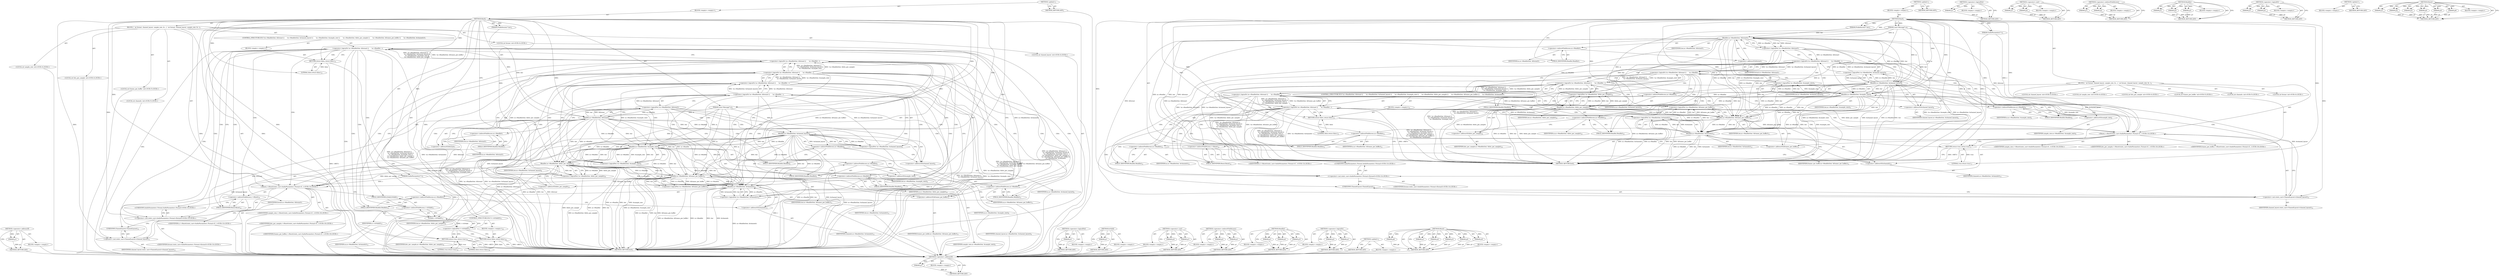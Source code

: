 digraph "Reset" {
vulnerable_136 [label=<(METHOD,&lt;operator&gt;.addressOf)>];
vulnerable_137 [label=<(PARAM,p1)>];
vulnerable_138 [label=<(BLOCK,&lt;empty&gt;,&lt;empty&gt;)>];
vulnerable_139 [label=<(METHOD_RETURN,ANY)>];
vulnerable_6 [label=<(METHOD,&lt;global&gt;)<SUB>1</SUB>>];
vulnerable_7 [label=<(BLOCK,&lt;empty&gt;,&lt;empty&gt;)<SUB>1</SUB>>];
vulnerable_8 [label=<(METHOD,Read)<SUB>1</SUB>>];
vulnerable_9 [label=<(PARAM,const Message* m)<SUB>1</SUB>>];
vulnerable_10 [label=<(PARAM,PickleIterator* iter)<SUB>2</SUB>>];
vulnerable_11 [label=<(PARAM,AudioParameters* r)<SUB>3</SUB>>];
vulnerable_12 [label=<(BLOCK,{
  int format, channel_layout, sample_rate, bi...,{
  int format, channel_layout, sample_rate, bi...)<SUB>3</SUB>>];
vulnerable_13 [label="<(LOCAL,int format: int)<SUB>4</SUB>>"];
vulnerable_14 [label="<(LOCAL,int channel_layout: int)<SUB>4</SUB>>"];
vulnerable_15 [label="<(LOCAL,int sample_rate: int)<SUB>4</SUB>>"];
vulnerable_16 [label="<(LOCAL,int bits_per_sample: int)<SUB>4</SUB>>"];
vulnerable_17 [label="<(LOCAL,int frames_per_buffer: int)<SUB>5</SUB>>"];
vulnerable_18 [label="<(LOCAL,int channels: int)<SUB>5</SUB>>"];
vulnerable_19 [label=<(CONTROL_STRUCTURE,IF,if (!m-&gt;ReadInt(iter, &amp;format) ||
      !m-&gt;ReadInt(iter, &amp;channel_layout) ||
      !m-&gt;ReadInt(iter, &amp;sample_rate) ||
      !m-&gt;ReadInt(iter, &amp;bits_per_sample) ||
      !m-&gt;ReadInt(iter, &amp;frames_per_buffer) ||
      !m-&gt;ReadInt(iter, &amp;channels)))<SUB>7</SUB>>];
vulnerable_20 [label=<(&lt;operator&gt;.logicalOr,!m-&gt;ReadInt(iter, &amp;format) ||
      !m-&gt;ReadInt...)<SUB>7</SUB>>];
vulnerable_21 [label=<(&lt;operator&gt;.logicalOr,!m-&gt;ReadInt(iter, &amp;format) ||
      !m-&gt;ReadInt...)<SUB>7</SUB>>];
vulnerable_22 [label=<(&lt;operator&gt;.logicalOr,!m-&gt;ReadInt(iter, &amp;format) ||
      !m-&gt;ReadInt...)<SUB>7</SUB>>];
vulnerable_23 [label=<(&lt;operator&gt;.logicalOr,!m-&gt;ReadInt(iter, &amp;format) ||
      !m-&gt;ReadInt...)<SUB>7</SUB>>];
vulnerable_24 [label=<(&lt;operator&gt;.logicalOr,!m-&gt;ReadInt(iter, &amp;format) ||
      !m-&gt;ReadInt...)<SUB>7</SUB>>];
vulnerable_25 [label=<(&lt;operator&gt;.logicalNot,!m-&gt;ReadInt(iter, &amp;format))<SUB>7</SUB>>];
vulnerable_26 [label=<(ReadInt,m-&gt;ReadInt(iter, &amp;format))<SUB>7</SUB>>];
vulnerable_27 [label=<(&lt;operator&gt;.indirectFieldAccess,m-&gt;ReadInt)<SUB>7</SUB>>];
vulnerable_28 [label=<(IDENTIFIER,m,m-&gt;ReadInt(iter, &amp;format))<SUB>7</SUB>>];
vulnerable_29 [label=<(FIELD_IDENTIFIER,ReadInt,ReadInt)<SUB>7</SUB>>];
vulnerable_30 [label=<(IDENTIFIER,iter,m-&gt;ReadInt(iter, &amp;format))<SUB>7</SUB>>];
vulnerable_31 [label=<(&lt;operator&gt;.addressOf,&amp;format)<SUB>7</SUB>>];
vulnerable_32 [label=<(IDENTIFIER,format,m-&gt;ReadInt(iter, &amp;format))<SUB>7</SUB>>];
vulnerable_33 [label=<(&lt;operator&gt;.logicalNot,!m-&gt;ReadInt(iter, &amp;channel_layout))<SUB>8</SUB>>];
vulnerable_34 [label=<(ReadInt,m-&gt;ReadInt(iter, &amp;channel_layout))<SUB>8</SUB>>];
vulnerable_35 [label=<(&lt;operator&gt;.indirectFieldAccess,m-&gt;ReadInt)<SUB>8</SUB>>];
vulnerable_36 [label=<(IDENTIFIER,m,m-&gt;ReadInt(iter, &amp;channel_layout))<SUB>8</SUB>>];
vulnerable_37 [label=<(FIELD_IDENTIFIER,ReadInt,ReadInt)<SUB>8</SUB>>];
vulnerable_38 [label=<(IDENTIFIER,iter,m-&gt;ReadInt(iter, &amp;channel_layout))<SUB>8</SUB>>];
vulnerable_39 [label=<(&lt;operator&gt;.addressOf,&amp;channel_layout)<SUB>8</SUB>>];
vulnerable_40 [label=<(IDENTIFIER,channel_layout,m-&gt;ReadInt(iter, &amp;channel_layout))<SUB>8</SUB>>];
vulnerable_41 [label=<(&lt;operator&gt;.logicalNot,!m-&gt;ReadInt(iter, &amp;sample_rate))<SUB>9</SUB>>];
vulnerable_42 [label=<(ReadInt,m-&gt;ReadInt(iter, &amp;sample_rate))<SUB>9</SUB>>];
vulnerable_43 [label=<(&lt;operator&gt;.indirectFieldAccess,m-&gt;ReadInt)<SUB>9</SUB>>];
vulnerable_44 [label=<(IDENTIFIER,m,m-&gt;ReadInt(iter, &amp;sample_rate))<SUB>9</SUB>>];
vulnerable_45 [label=<(FIELD_IDENTIFIER,ReadInt,ReadInt)<SUB>9</SUB>>];
vulnerable_46 [label=<(IDENTIFIER,iter,m-&gt;ReadInt(iter, &amp;sample_rate))<SUB>9</SUB>>];
vulnerable_47 [label=<(&lt;operator&gt;.addressOf,&amp;sample_rate)<SUB>9</SUB>>];
vulnerable_48 [label=<(IDENTIFIER,sample_rate,m-&gt;ReadInt(iter, &amp;sample_rate))<SUB>9</SUB>>];
vulnerable_49 [label=<(&lt;operator&gt;.logicalNot,!m-&gt;ReadInt(iter, &amp;bits_per_sample))<SUB>10</SUB>>];
vulnerable_50 [label=<(ReadInt,m-&gt;ReadInt(iter, &amp;bits_per_sample))<SUB>10</SUB>>];
vulnerable_51 [label=<(&lt;operator&gt;.indirectFieldAccess,m-&gt;ReadInt)<SUB>10</SUB>>];
vulnerable_52 [label=<(IDENTIFIER,m,m-&gt;ReadInt(iter, &amp;bits_per_sample))<SUB>10</SUB>>];
vulnerable_53 [label=<(FIELD_IDENTIFIER,ReadInt,ReadInt)<SUB>10</SUB>>];
vulnerable_54 [label=<(IDENTIFIER,iter,m-&gt;ReadInt(iter, &amp;bits_per_sample))<SUB>10</SUB>>];
vulnerable_55 [label=<(&lt;operator&gt;.addressOf,&amp;bits_per_sample)<SUB>10</SUB>>];
vulnerable_56 [label=<(IDENTIFIER,bits_per_sample,m-&gt;ReadInt(iter, &amp;bits_per_sample))<SUB>10</SUB>>];
vulnerable_57 [label=<(&lt;operator&gt;.logicalNot,!m-&gt;ReadInt(iter, &amp;frames_per_buffer))<SUB>11</SUB>>];
vulnerable_58 [label=<(ReadInt,m-&gt;ReadInt(iter, &amp;frames_per_buffer))<SUB>11</SUB>>];
vulnerable_59 [label=<(&lt;operator&gt;.indirectFieldAccess,m-&gt;ReadInt)<SUB>11</SUB>>];
vulnerable_60 [label=<(IDENTIFIER,m,m-&gt;ReadInt(iter, &amp;frames_per_buffer))<SUB>11</SUB>>];
vulnerable_61 [label=<(FIELD_IDENTIFIER,ReadInt,ReadInt)<SUB>11</SUB>>];
vulnerable_62 [label=<(IDENTIFIER,iter,m-&gt;ReadInt(iter, &amp;frames_per_buffer))<SUB>11</SUB>>];
vulnerable_63 [label=<(&lt;operator&gt;.addressOf,&amp;frames_per_buffer)<SUB>11</SUB>>];
vulnerable_64 [label=<(IDENTIFIER,frames_per_buffer,m-&gt;ReadInt(iter, &amp;frames_per_buffer))<SUB>11</SUB>>];
vulnerable_65 [label=<(&lt;operator&gt;.logicalNot,!m-&gt;ReadInt(iter, &amp;channels))<SUB>12</SUB>>];
vulnerable_66 [label=<(ReadInt,m-&gt;ReadInt(iter, &amp;channels))<SUB>12</SUB>>];
vulnerable_67 [label=<(&lt;operator&gt;.indirectFieldAccess,m-&gt;ReadInt)<SUB>12</SUB>>];
vulnerable_68 [label=<(IDENTIFIER,m,m-&gt;ReadInt(iter, &amp;channels))<SUB>12</SUB>>];
vulnerable_69 [label=<(FIELD_IDENTIFIER,ReadInt,ReadInt)<SUB>12</SUB>>];
vulnerable_70 [label=<(IDENTIFIER,iter,m-&gt;ReadInt(iter, &amp;channels))<SUB>12</SUB>>];
vulnerable_71 [label=<(&lt;operator&gt;.addressOf,&amp;channels)<SUB>12</SUB>>];
vulnerable_72 [label=<(IDENTIFIER,channels,m-&gt;ReadInt(iter, &amp;channels))<SUB>12</SUB>>];
vulnerable_73 [label=<(BLOCK,&lt;empty&gt;,&lt;empty&gt;)<SUB>13</SUB>>];
vulnerable_74 [label=<(RETURN,return false;,return false;)<SUB>13</SUB>>];
vulnerable_75 [label=<(LITERAL,false,return false;)<SUB>13</SUB>>];
vulnerable_76 [label="<(Reset,r-&gt;Reset(static_cast&lt;AudioParameters::Format&gt;(f...)<SUB>14</SUB>>"];
vulnerable_77 [label=<(&lt;operator&gt;.indirectFieldAccess,r-&gt;Reset)<SUB>14</SUB>>];
vulnerable_78 [label="<(IDENTIFIER,r,r-&gt;Reset(static_cast&lt;AudioParameters::Format&gt;(f...)<SUB>14</SUB>>"];
vulnerable_79 [label=<(FIELD_IDENTIFIER,Reset,Reset)<SUB>14</SUB>>];
vulnerable_80 [label="<(&lt;operator&gt;.cast,static_cast&lt;AudioParameters::Format&gt;(format))<SUB>14</SUB>>"];
vulnerable_81 [label="<(UNKNOWN,AudioParameters::Format,AudioParameters::Format)<SUB>14</SUB>>"];
vulnerable_82 [label="<(IDENTIFIER,format,static_cast&lt;AudioParameters::Format&gt;(format))<SUB>14</SUB>>"];
vulnerable_83 [label=<(&lt;operator&gt;.cast,static_cast&lt;ChannelLayout&gt;(channel_layout))<SUB>15</SUB>>];
vulnerable_84 [label=<(UNKNOWN,ChannelLayout,ChannelLayout)<SUB>15</SUB>>];
vulnerable_85 [label=<(IDENTIFIER,channel_layout,static_cast&lt;ChannelLayout&gt;(channel_layout))<SUB>15</SUB>>];
vulnerable_86 [label="<(IDENTIFIER,sample_rate,r-&gt;Reset(static_cast&lt;AudioParameters::Format&gt;(f...)<SUB>16</SUB>>"];
vulnerable_87 [label="<(IDENTIFIER,bits_per_sample,r-&gt;Reset(static_cast&lt;AudioParameters::Format&gt;(f...)<SUB>16</SUB>>"];
vulnerable_88 [label="<(IDENTIFIER,frames_per_buffer,r-&gt;Reset(static_cast&lt;AudioParameters::Format&gt;(f...)<SUB>16</SUB>>"];
vulnerable_89 [label=<(RETURN,return true;,return true;)<SUB>17</SUB>>];
vulnerable_90 [label=<(LITERAL,true,return true;)<SUB>17</SUB>>];
vulnerable_91 [label=<(METHOD_RETURN,bool)<SUB>1</SUB>>];
vulnerable_93 [label=<(METHOD_RETURN,ANY)<SUB>1</SUB>>];
vulnerable_121 [label=<(METHOD,&lt;operator&gt;.logicalNot)>];
vulnerable_122 [label=<(PARAM,p1)>];
vulnerable_123 [label=<(BLOCK,&lt;empty&gt;,&lt;empty&gt;)>];
vulnerable_124 [label=<(METHOD_RETURN,ANY)>];
vulnerable_149 [label=<(METHOD,&lt;operator&gt;.cast)>];
vulnerable_150 [label=<(PARAM,p1)>];
vulnerable_151 [label=<(PARAM,p2)>];
vulnerable_152 [label=<(BLOCK,&lt;empty&gt;,&lt;empty&gt;)>];
vulnerable_153 [label=<(METHOD_RETURN,ANY)>];
vulnerable_131 [label=<(METHOD,&lt;operator&gt;.indirectFieldAccess)>];
vulnerable_132 [label=<(PARAM,p1)>];
vulnerable_133 [label=<(PARAM,p2)>];
vulnerable_134 [label=<(BLOCK,&lt;empty&gt;,&lt;empty&gt;)>];
vulnerable_135 [label=<(METHOD_RETURN,ANY)>];
vulnerable_125 [label=<(METHOD,ReadInt)>];
vulnerable_126 [label=<(PARAM,p1)>];
vulnerable_127 [label=<(PARAM,p2)>];
vulnerable_128 [label=<(PARAM,p3)>];
vulnerable_129 [label=<(BLOCK,&lt;empty&gt;,&lt;empty&gt;)>];
vulnerable_130 [label=<(METHOD_RETURN,ANY)>];
vulnerable_116 [label=<(METHOD,&lt;operator&gt;.logicalOr)>];
vulnerable_117 [label=<(PARAM,p1)>];
vulnerable_118 [label=<(PARAM,p2)>];
vulnerable_119 [label=<(BLOCK,&lt;empty&gt;,&lt;empty&gt;)>];
vulnerable_120 [label=<(METHOD_RETURN,ANY)>];
vulnerable_110 [label=<(METHOD,&lt;global&gt;)<SUB>1</SUB>>];
vulnerable_111 [label=<(BLOCK,&lt;empty&gt;,&lt;empty&gt;)>];
vulnerable_112 [label=<(METHOD_RETURN,ANY)>];
vulnerable_140 [label=<(METHOD,Reset)>];
vulnerable_141 [label=<(PARAM,p1)>];
vulnerable_142 [label=<(PARAM,p2)>];
vulnerable_143 [label=<(PARAM,p3)>];
vulnerable_144 [label=<(PARAM,p4)>];
vulnerable_145 [label=<(PARAM,p5)>];
vulnerable_146 [label=<(PARAM,p6)>];
vulnerable_147 [label=<(BLOCK,&lt;empty&gt;,&lt;empty&gt;)>];
vulnerable_148 [label=<(METHOD_RETURN,ANY)>];
fixed_145 [label=<(METHOD,&lt;operator&gt;.addressOf)>];
fixed_146 [label=<(PARAM,p1)>];
fixed_147 [label=<(BLOCK,&lt;empty&gt;,&lt;empty&gt;)>];
fixed_148 [label=<(METHOD_RETURN,ANY)>];
fixed_6 [label=<(METHOD,&lt;global&gt;)<SUB>1</SUB>>];
fixed_7 [label=<(BLOCK,&lt;empty&gt;,&lt;empty&gt;)<SUB>1</SUB>>];
fixed_8 [label=<(METHOD,Read)<SUB>1</SUB>>];
fixed_9 [label=<(PARAM,const Message* m)<SUB>1</SUB>>];
fixed_10 [label=<(PARAM,PickleIterator* iter)<SUB>2</SUB>>];
fixed_11 [label=<(PARAM,AudioParameters* r)<SUB>3</SUB>>];
fixed_12 [label=<(BLOCK,{
  int format, channel_layout, sample_rate, bi...,{
  int format, channel_layout, sample_rate, bi...)<SUB>3</SUB>>];
fixed_13 [label="<(LOCAL,int format: int)<SUB>4</SUB>>"];
fixed_14 [label="<(LOCAL,int channel_layout: int)<SUB>4</SUB>>"];
fixed_15 [label="<(LOCAL,int sample_rate: int)<SUB>4</SUB>>"];
fixed_16 [label="<(LOCAL,int bits_per_sample: int)<SUB>4</SUB>>"];
fixed_17 [label="<(LOCAL,int frames_per_buffer: int)<SUB>5</SUB>>"];
fixed_18 [label="<(LOCAL,int channels: int)<SUB>5</SUB>>"];
fixed_19 [label=<(CONTROL_STRUCTURE,IF,if (!m-&gt;ReadInt(iter, &amp;format) ||
      !m-&gt;ReadInt(iter, &amp;channel_layout) ||
      !m-&gt;ReadInt(iter, &amp;sample_rate) ||
      !m-&gt;ReadInt(iter, &amp;bits_per_sample) ||
      !m-&gt;ReadInt(iter, &amp;frames_per_buffer) ||
      !m-&gt;ReadInt(iter, &amp;channels)))<SUB>7</SUB>>];
fixed_20 [label=<(&lt;operator&gt;.logicalOr,!m-&gt;ReadInt(iter, &amp;format) ||
      !m-&gt;ReadInt...)<SUB>7</SUB>>];
fixed_21 [label=<(&lt;operator&gt;.logicalOr,!m-&gt;ReadInt(iter, &amp;format) ||
      !m-&gt;ReadInt...)<SUB>7</SUB>>];
fixed_22 [label=<(&lt;operator&gt;.logicalOr,!m-&gt;ReadInt(iter, &amp;format) ||
      !m-&gt;ReadInt...)<SUB>7</SUB>>];
fixed_23 [label=<(&lt;operator&gt;.logicalOr,!m-&gt;ReadInt(iter, &amp;format) ||
      !m-&gt;ReadInt...)<SUB>7</SUB>>];
fixed_24 [label=<(&lt;operator&gt;.logicalOr,!m-&gt;ReadInt(iter, &amp;format) ||
      !m-&gt;ReadInt...)<SUB>7</SUB>>];
fixed_25 [label=<(&lt;operator&gt;.logicalNot,!m-&gt;ReadInt(iter, &amp;format))<SUB>7</SUB>>];
fixed_26 [label=<(ReadInt,m-&gt;ReadInt(iter, &amp;format))<SUB>7</SUB>>];
fixed_27 [label=<(&lt;operator&gt;.indirectFieldAccess,m-&gt;ReadInt)<SUB>7</SUB>>];
fixed_28 [label=<(IDENTIFIER,m,m-&gt;ReadInt(iter, &amp;format))<SUB>7</SUB>>];
fixed_29 [label=<(FIELD_IDENTIFIER,ReadInt,ReadInt)<SUB>7</SUB>>];
fixed_30 [label=<(IDENTIFIER,iter,m-&gt;ReadInt(iter, &amp;format))<SUB>7</SUB>>];
fixed_31 [label=<(&lt;operator&gt;.addressOf,&amp;format)<SUB>7</SUB>>];
fixed_32 [label=<(IDENTIFIER,format,m-&gt;ReadInt(iter, &amp;format))<SUB>7</SUB>>];
fixed_33 [label=<(&lt;operator&gt;.logicalNot,!m-&gt;ReadInt(iter, &amp;channel_layout))<SUB>8</SUB>>];
fixed_34 [label=<(ReadInt,m-&gt;ReadInt(iter, &amp;channel_layout))<SUB>8</SUB>>];
fixed_35 [label=<(&lt;operator&gt;.indirectFieldAccess,m-&gt;ReadInt)<SUB>8</SUB>>];
fixed_36 [label=<(IDENTIFIER,m,m-&gt;ReadInt(iter, &amp;channel_layout))<SUB>8</SUB>>];
fixed_37 [label=<(FIELD_IDENTIFIER,ReadInt,ReadInt)<SUB>8</SUB>>];
fixed_38 [label=<(IDENTIFIER,iter,m-&gt;ReadInt(iter, &amp;channel_layout))<SUB>8</SUB>>];
fixed_39 [label=<(&lt;operator&gt;.addressOf,&amp;channel_layout)<SUB>8</SUB>>];
fixed_40 [label=<(IDENTIFIER,channel_layout,m-&gt;ReadInt(iter, &amp;channel_layout))<SUB>8</SUB>>];
fixed_41 [label=<(&lt;operator&gt;.logicalNot,!m-&gt;ReadInt(iter, &amp;sample_rate))<SUB>9</SUB>>];
fixed_42 [label=<(ReadInt,m-&gt;ReadInt(iter, &amp;sample_rate))<SUB>9</SUB>>];
fixed_43 [label=<(&lt;operator&gt;.indirectFieldAccess,m-&gt;ReadInt)<SUB>9</SUB>>];
fixed_44 [label=<(IDENTIFIER,m,m-&gt;ReadInt(iter, &amp;sample_rate))<SUB>9</SUB>>];
fixed_45 [label=<(FIELD_IDENTIFIER,ReadInt,ReadInt)<SUB>9</SUB>>];
fixed_46 [label=<(IDENTIFIER,iter,m-&gt;ReadInt(iter, &amp;sample_rate))<SUB>9</SUB>>];
fixed_47 [label=<(&lt;operator&gt;.addressOf,&amp;sample_rate)<SUB>9</SUB>>];
fixed_48 [label=<(IDENTIFIER,sample_rate,m-&gt;ReadInt(iter, &amp;sample_rate))<SUB>9</SUB>>];
fixed_49 [label=<(&lt;operator&gt;.logicalNot,!m-&gt;ReadInt(iter, &amp;bits_per_sample))<SUB>10</SUB>>];
fixed_50 [label=<(ReadInt,m-&gt;ReadInt(iter, &amp;bits_per_sample))<SUB>10</SUB>>];
fixed_51 [label=<(&lt;operator&gt;.indirectFieldAccess,m-&gt;ReadInt)<SUB>10</SUB>>];
fixed_52 [label=<(IDENTIFIER,m,m-&gt;ReadInt(iter, &amp;bits_per_sample))<SUB>10</SUB>>];
fixed_53 [label=<(FIELD_IDENTIFIER,ReadInt,ReadInt)<SUB>10</SUB>>];
fixed_54 [label=<(IDENTIFIER,iter,m-&gt;ReadInt(iter, &amp;bits_per_sample))<SUB>10</SUB>>];
fixed_55 [label=<(&lt;operator&gt;.addressOf,&amp;bits_per_sample)<SUB>10</SUB>>];
fixed_56 [label=<(IDENTIFIER,bits_per_sample,m-&gt;ReadInt(iter, &amp;bits_per_sample))<SUB>10</SUB>>];
fixed_57 [label=<(&lt;operator&gt;.logicalNot,!m-&gt;ReadInt(iter, &amp;frames_per_buffer))<SUB>11</SUB>>];
fixed_58 [label=<(ReadInt,m-&gt;ReadInt(iter, &amp;frames_per_buffer))<SUB>11</SUB>>];
fixed_59 [label=<(&lt;operator&gt;.indirectFieldAccess,m-&gt;ReadInt)<SUB>11</SUB>>];
fixed_60 [label=<(IDENTIFIER,m,m-&gt;ReadInt(iter, &amp;frames_per_buffer))<SUB>11</SUB>>];
fixed_61 [label=<(FIELD_IDENTIFIER,ReadInt,ReadInt)<SUB>11</SUB>>];
fixed_62 [label=<(IDENTIFIER,iter,m-&gt;ReadInt(iter, &amp;frames_per_buffer))<SUB>11</SUB>>];
fixed_63 [label=<(&lt;operator&gt;.addressOf,&amp;frames_per_buffer)<SUB>11</SUB>>];
fixed_64 [label=<(IDENTIFIER,frames_per_buffer,m-&gt;ReadInt(iter, &amp;frames_per_buffer))<SUB>11</SUB>>];
fixed_65 [label=<(&lt;operator&gt;.logicalNot,!m-&gt;ReadInt(iter, &amp;channels))<SUB>12</SUB>>];
fixed_66 [label=<(ReadInt,m-&gt;ReadInt(iter, &amp;channels))<SUB>12</SUB>>];
fixed_67 [label=<(&lt;operator&gt;.indirectFieldAccess,m-&gt;ReadInt)<SUB>12</SUB>>];
fixed_68 [label=<(IDENTIFIER,m,m-&gt;ReadInt(iter, &amp;channels))<SUB>12</SUB>>];
fixed_69 [label=<(FIELD_IDENTIFIER,ReadInt,ReadInt)<SUB>12</SUB>>];
fixed_70 [label=<(IDENTIFIER,iter,m-&gt;ReadInt(iter, &amp;channels))<SUB>12</SUB>>];
fixed_71 [label=<(&lt;operator&gt;.addressOf,&amp;channels)<SUB>12</SUB>>];
fixed_72 [label=<(IDENTIFIER,channels,m-&gt;ReadInt(iter, &amp;channels))<SUB>12</SUB>>];
fixed_73 [label=<(BLOCK,&lt;empty&gt;,&lt;empty&gt;)<SUB>13</SUB>>];
fixed_74 [label=<(RETURN,return false;,return false;)<SUB>13</SUB>>];
fixed_75 [label=<(LITERAL,false,return false;)<SUB>13</SUB>>];
fixed_76 [label="<(Reset,r-&gt;Reset(static_cast&lt;AudioParameters::Format&gt;(f...)<SUB>14</SUB>>"];
fixed_77 [label=<(&lt;operator&gt;.indirectFieldAccess,r-&gt;Reset)<SUB>14</SUB>>];
fixed_78 [label="<(IDENTIFIER,r,r-&gt;Reset(static_cast&lt;AudioParameters::Format&gt;(f...)<SUB>14</SUB>>"];
fixed_79 [label=<(FIELD_IDENTIFIER,Reset,Reset)<SUB>14</SUB>>];
fixed_80 [label="<(&lt;operator&gt;.cast,static_cast&lt;AudioParameters::Format&gt;(format))<SUB>14</SUB>>"];
fixed_81 [label="<(UNKNOWN,AudioParameters::Format,AudioParameters::Format)<SUB>14</SUB>>"];
fixed_82 [label="<(IDENTIFIER,format,static_cast&lt;AudioParameters::Format&gt;(format))<SUB>14</SUB>>"];
fixed_83 [label=<(&lt;operator&gt;.cast,static_cast&lt;ChannelLayout&gt;(channel_layout))<SUB>15</SUB>>];
fixed_84 [label=<(UNKNOWN,ChannelLayout,ChannelLayout)<SUB>15</SUB>>];
fixed_85 [label=<(IDENTIFIER,channel_layout,static_cast&lt;ChannelLayout&gt;(channel_layout))<SUB>15</SUB>>];
fixed_86 [label="<(IDENTIFIER,sample_rate,r-&gt;Reset(static_cast&lt;AudioParameters::Format&gt;(f...)<SUB>16</SUB>>"];
fixed_87 [label="<(IDENTIFIER,bits_per_sample,r-&gt;Reset(static_cast&lt;AudioParameters::Format&gt;(f...)<SUB>16</SUB>>"];
fixed_88 [label="<(IDENTIFIER,frames_per_buffer,r-&gt;Reset(static_cast&lt;AudioParameters::Format&gt;(f...)<SUB>16</SUB>>"];
fixed_89 [label=<(CONTROL_STRUCTURE,IF,if (!r-&gt;IsValid()))<SUB>17</SUB>>];
fixed_90 [label=<(&lt;operator&gt;.logicalNot,!r-&gt;IsValid())<SUB>17</SUB>>];
fixed_91 [label=<(IsValid,r-&gt;IsValid())<SUB>17</SUB>>];
fixed_92 [label=<(&lt;operator&gt;.indirectFieldAccess,r-&gt;IsValid)<SUB>17</SUB>>];
fixed_93 [label=<(IDENTIFIER,r,r-&gt;IsValid())<SUB>17</SUB>>];
fixed_94 [label=<(FIELD_IDENTIFIER,IsValid,IsValid)<SUB>17</SUB>>];
fixed_95 [label=<(BLOCK,&lt;empty&gt;,&lt;empty&gt;)<SUB>18</SUB>>];
fixed_96 [label=<(RETURN,return false;,return false;)<SUB>18</SUB>>];
fixed_97 [label=<(LITERAL,false,return false;)<SUB>18</SUB>>];
fixed_98 [label=<(RETURN,return true;,return true;)<SUB>19</SUB>>];
fixed_99 [label=<(LITERAL,true,return true;)<SUB>19</SUB>>];
fixed_100 [label=<(METHOD_RETURN,bool)<SUB>1</SUB>>];
fixed_102 [label=<(METHOD_RETURN,ANY)<SUB>1</SUB>>];
fixed_130 [label=<(METHOD,&lt;operator&gt;.logicalNot)>];
fixed_131 [label=<(PARAM,p1)>];
fixed_132 [label=<(BLOCK,&lt;empty&gt;,&lt;empty&gt;)>];
fixed_133 [label=<(METHOD_RETURN,ANY)>];
fixed_163 [label=<(METHOD,IsValid)>];
fixed_164 [label=<(PARAM,p1)>];
fixed_165 [label=<(BLOCK,&lt;empty&gt;,&lt;empty&gt;)>];
fixed_166 [label=<(METHOD_RETURN,ANY)>];
fixed_158 [label=<(METHOD,&lt;operator&gt;.cast)>];
fixed_159 [label=<(PARAM,p1)>];
fixed_160 [label=<(PARAM,p2)>];
fixed_161 [label=<(BLOCK,&lt;empty&gt;,&lt;empty&gt;)>];
fixed_162 [label=<(METHOD_RETURN,ANY)>];
fixed_140 [label=<(METHOD,&lt;operator&gt;.indirectFieldAccess)>];
fixed_141 [label=<(PARAM,p1)>];
fixed_142 [label=<(PARAM,p2)>];
fixed_143 [label=<(BLOCK,&lt;empty&gt;,&lt;empty&gt;)>];
fixed_144 [label=<(METHOD_RETURN,ANY)>];
fixed_134 [label=<(METHOD,ReadInt)>];
fixed_135 [label=<(PARAM,p1)>];
fixed_136 [label=<(PARAM,p2)>];
fixed_137 [label=<(PARAM,p3)>];
fixed_138 [label=<(BLOCK,&lt;empty&gt;,&lt;empty&gt;)>];
fixed_139 [label=<(METHOD_RETURN,ANY)>];
fixed_125 [label=<(METHOD,&lt;operator&gt;.logicalOr)>];
fixed_126 [label=<(PARAM,p1)>];
fixed_127 [label=<(PARAM,p2)>];
fixed_128 [label=<(BLOCK,&lt;empty&gt;,&lt;empty&gt;)>];
fixed_129 [label=<(METHOD_RETURN,ANY)>];
fixed_119 [label=<(METHOD,&lt;global&gt;)<SUB>1</SUB>>];
fixed_120 [label=<(BLOCK,&lt;empty&gt;,&lt;empty&gt;)>];
fixed_121 [label=<(METHOD_RETURN,ANY)>];
fixed_149 [label=<(METHOD,Reset)>];
fixed_150 [label=<(PARAM,p1)>];
fixed_151 [label=<(PARAM,p2)>];
fixed_152 [label=<(PARAM,p3)>];
fixed_153 [label=<(PARAM,p4)>];
fixed_154 [label=<(PARAM,p5)>];
fixed_155 [label=<(PARAM,p6)>];
fixed_156 [label=<(BLOCK,&lt;empty&gt;,&lt;empty&gt;)>];
fixed_157 [label=<(METHOD_RETURN,ANY)>];
vulnerable_136 -> vulnerable_137  [key=0, label="AST: "];
vulnerable_136 -> vulnerable_137  [key=1, label="DDG: "];
vulnerable_136 -> vulnerable_138  [key=0, label="AST: "];
vulnerable_136 -> vulnerable_139  [key=0, label="AST: "];
vulnerable_136 -> vulnerable_139  [key=1, label="CFG: "];
vulnerable_137 -> vulnerable_139  [key=0, label="DDG: p1"];
vulnerable_6 -> vulnerable_7  [key=0, label="AST: "];
vulnerable_6 -> vulnerable_93  [key=0, label="AST: "];
vulnerable_6 -> vulnerable_93  [key=1, label="CFG: "];
vulnerable_7 -> vulnerable_8  [key=0, label="AST: "];
vulnerable_8 -> vulnerable_9  [key=0, label="AST: "];
vulnerable_8 -> vulnerable_9  [key=1, label="DDG: "];
vulnerable_8 -> vulnerable_10  [key=0, label="AST: "];
vulnerable_8 -> vulnerable_10  [key=1, label="DDG: "];
vulnerable_8 -> vulnerable_11  [key=0, label="AST: "];
vulnerable_8 -> vulnerable_11  [key=1, label="DDG: "];
vulnerable_8 -> vulnerable_12  [key=0, label="AST: "];
vulnerable_8 -> vulnerable_91  [key=0, label="AST: "];
vulnerable_8 -> vulnerable_29  [key=0, label="CFG: "];
vulnerable_8 -> vulnerable_89  [key=0, label="DDG: "];
vulnerable_8 -> vulnerable_76  [key=0, label="DDG: "];
vulnerable_8 -> vulnerable_90  [key=0, label="DDG: "];
vulnerable_8 -> vulnerable_74  [key=0, label="DDG: "];
vulnerable_8 -> vulnerable_80  [key=0, label="DDG: "];
vulnerable_8 -> vulnerable_83  [key=0, label="DDG: "];
vulnerable_8 -> vulnerable_75  [key=0, label="DDG: "];
vulnerable_8 -> vulnerable_66  [key=0, label="DDG: "];
vulnerable_8 -> vulnerable_58  [key=0, label="DDG: "];
vulnerable_8 -> vulnerable_50  [key=0, label="DDG: "];
vulnerable_8 -> vulnerable_42  [key=0, label="DDG: "];
vulnerable_8 -> vulnerable_26  [key=0, label="DDG: "];
vulnerable_8 -> vulnerable_34  [key=0, label="DDG: "];
vulnerable_9 -> vulnerable_91  [key=0, label="DDG: m"];
vulnerable_9 -> vulnerable_66  [key=0, label="DDG: m"];
vulnerable_9 -> vulnerable_58  [key=0, label="DDG: m"];
vulnerable_9 -> vulnerable_50  [key=0, label="DDG: m"];
vulnerable_9 -> vulnerable_42  [key=0, label="DDG: m"];
vulnerable_9 -> vulnerable_26  [key=0, label="DDG: m"];
vulnerable_9 -> vulnerable_34  [key=0, label="DDG: m"];
vulnerable_10 -> vulnerable_26  [key=0, label="DDG: iter"];
vulnerable_11 -> vulnerable_91  [key=0, label="DDG: r"];
vulnerable_11 -> vulnerable_76  [key=0, label="DDG: r"];
vulnerable_12 -> vulnerable_13  [key=0, label="AST: "];
vulnerable_12 -> vulnerable_14  [key=0, label="AST: "];
vulnerable_12 -> vulnerable_15  [key=0, label="AST: "];
vulnerable_12 -> vulnerable_16  [key=0, label="AST: "];
vulnerable_12 -> vulnerable_17  [key=0, label="AST: "];
vulnerable_12 -> vulnerable_18  [key=0, label="AST: "];
vulnerable_12 -> vulnerable_19  [key=0, label="AST: "];
vulnerable_12 -> vulnerable_76  [key=0, label="AST: "];
vulnerable_12 -> vulnerable_89  [key=0, label="AST: "];
vulnerable_19 -> vulnerable_20  [key=0, label="AST: "];
vulnerable_19 -> vulnerable_73  [key=0, label="AST: "];
vulnerable_20 -> vulnerable_21  [key=0, label="AST: "];
vulnerable_20 -> vulnerable_65  [key=0, label="AST: "];
vulnerable_20 -> vulnerable_74  [key=0, label="CFG: "];
vulnerable_20 -> vulnerable_74  [key=1, label="CDG: "];
vulnerable_20 -> vulnerable_79  [key=0, label="CFG: "];
vulnerable_20 -> vulnerable_79  [key=1, label="CDG: "];
vulnerable_20 -> vulnerable_91  [key=0, label="DDG: !m-&gt;ReadInt(iter, &amp;format) ||
      !m-&gt;ReadInt(iter, &amp;channel_layout) ||
      !m-&gt;ReadInt(iter, &amp;sample_rate) ||
      !m-&gt;ReadInt(iter, &amp;bits_per_sample) ||
      !m-&gt;ReadInt(iter, &amp;frames_per_buffer)"];
vulnerable_20 -> vulnerable_91  [key=1, label="DDG: !m-&gt;ReadInt(iter, &amp;channels)"];
vulnerable_20 -> vulnerable_91  [key=2, label="DDG: !m-&gt;ReadInt(iter, &amp;format) ||
      !m-&gt;ReadInt(iter, &amp;channel_layout) ||
      !m-&gt;ReadInt(iter, &amp;sample_rate) ||
      !m-&gt;ReadInt(iter, &amp;bits_per_sample) ||
      !m-&gt;ReadInt(iter, &amp;frames_per_buffer) ||
      !m-&gt;ReadInt(iter, &amp;channels)"];
vulnerable_20 -> vulnerable_77  [key=0, label="CDG: "];
vulnerable_20 -> vulnerable_89  [key=0, label="CDG: "];
vulnerable_20 -> vulnerable_81  [key=0, label="CDG: "];
vulnerable_20 -> vulnerable_84  [key=0, label="CDG: "];
vulnerable_20 -> vulnerable_76  [key=0, label="CDG: "];
vulnerable_20 -> vulnerable_80  [key=0, label="CDG: "];
vulnerable_20 -> vulnerable_83  [key=0, label="CDG: "];
vulnerable_21 -> vulnerable_22  [key=0, label="AST: "];
vulnerable_21 -> vulnerable_57  [key=0, label="AST: "];
vulnerable_21 -> vulnerable_20  [key=0, label="CFG: "];
vulnerable_21 -> vulnerable_20  [key=1, label="DDG: !m-&gt;ReadInt(iter, &amp;format) ||
      !m-&gt;ReadInt(iter, &amp;channel_layout) ||
      !m-&gt;ReadInt(iter, &amp;sample_rate) ||
      !m-&gt;ReadInt(iter, &amp;bits_per_sample)"];
vulnerable_21 -> vulnerable_20  [key=2, label="DDG: !m-&gt;ReadInt(iter, &amp;frames_per_buffer)"];
vulnerable_21 -> vulnerable_69  [key=0, label="CFG: "];
vulnerable_21 -> vulnerable_69  [key=1, label="CDG: "];
vulnerable_21 -> vulnerable_91  [key=0, label="DDG: !m-&gt;ReadInt(iter, &amp;format) ||
      !m-&gt;ReadInt(iter, &amp;channel_layout) ||
      !m-&gt;ReadInt(iter, &amp;sample_rate) ||
      !m-&gt;ReadInt(iter, &amp;bits_per_sample)"];
vulnerable_21 -> vulnerable_91  [key=1, label="DDG: !m-&gt;ReadInt(iter, &amp;frames_per_buffer)"];
vulnerable_21 -> vulnerable_66  [key=0, label="CDG: "];
vulnerable_21 -> vulnerable_67  [key=0, label="CDG: "];
vulnerable_21 -> vulnerable_65  [key=0, label="CDG: "];
vulnerable_21 -> vulnerable_71  [key=0, label="CDG: "];
vulnerable_22 -> vulnerable_23  [key=0, label="AST: "];
vulnerable_22 -> vulnerable_49  [key=0, label="AST: "];
vulnerable_22 -> vulnerable_21  [key=0, label="CFG: "];
vulnerable_22 -> vulnerable_21  [key=1, label="DDG: !m-&gt;ReadInt(iter, &amp;format) ||
      !m-&gt;ReadInt(iter, &amp;channel_layout) ||
      !m-&gt;ReadInt(iter, &amp;sample_rate)"];
vulnerable_22 -> vulnerable_21  [key=2, label="DDG: !m-&gt;ReadInt(iter, &amp;bits_per_sample)"];
vulnerable_22 -> vulnerable_61  [key=0, label="CFG: "];
vulnerable_22 -> vulnerable_61  [key=1, label="CDG: "];
vulnerable_22 -> vulnerable_91  [key=0, label="DDG: !m-&gt;ReadInt(iter, &amp;format) ||
      !m-&gt;ReadInt(iter, &amp;channel_layout) ||
      !m-&gt;ReadInt(iter, &amp;sample_rate)"];
vulnerable_22 -> vulnerable_91  [key=1, label="DDG: !m-&gt;ReadInt(iter, &amp;bits_per_sample)"];
vulnerable_22 -> vulnerable_57  [key=0, label="CDG: "];
vulnerable_22 -> vulnerable_59  [key=0, label="CDG: "];
vulnerable_22 -> vulnerable_58  [key=0, label="CDG: "];
vulnerable_22 -> vulnerable_63  [key=0, label="CDG: "];
vulnerable_23 -> vulnerable_24  [key=0, label="AST: "];
vulnerable_23 -> vulnerable_41  [key=0, label="AST: "];
vulnerable_23 -> vulnerable_22  [key=0, label="CFG: "];
vulnerable_23 -> vulnerable_22  [key=1, label="DDG: !m-&gt;ReadInt(iter, &amp;format) ||
      !m-&gt;ReadInt(iter, &amp;channel_layout)"];
vulnerable_23 -> vulnerable_22  [key=2, label="DDG: !m-&gt;ReadInt(iter, &amp;sample_rate)"];
vulnerable_23 -> vulnerable_53  [key=0, label="CFG: "];
vulnerable_23 -> vulnerable_53  [key=1, label="CDG: "];
vulnerable_23 -> vulnerable_91  [key=0, label="DDG: !m-&gt;ReadInt(iter, &amp;format) ||
      !m-&gt;ReadInt(iter, &amp;channel_layout)"];
vulnerable_23 -> vulnerable_91  [key=1, label="DDG: !m-&gt;ReadInt(iter, &amp;sample_rate)"];
vulnerable_23 -> vulnerable_49  [key=0, label="CDG: "];
vulnerable_23 -> vulnerable_51  [key=0, label="CDG: "];
vulnerable_23 -> vulnerable_50  [key=0, label="CDG: "];
vulnerable_23 -> vulnerable_55  [key=0, label="CDG: "];
vulnerable_24 -> vulnerable_25  [key=0, label="AST: "];
vulnerable_24 -> vulnerable_33  [key=0, label="AST: "];
vulnerable_24 -> vulnerable_23  [key=0, label="CFG: "];
vulnerable_24 -> vulnerable_23  [key=1, label="DDG: !m-&gt;ReadInt(iter, &amp;format)"];
vulnerable_24 -> vulnerable_23  [key=2, label="DDG: !m-&gt;ReadInt(iter, &amp;channel_layout)"];
vulnerable_24 -> vulnerable_45  [key=0, label="CFG: "];
vulnerable_24 -> vulnerable_45  [key=1, label="CDG: "];
vulnerable_24 -> vulnerable_91  [key=0, label="DDG: !m-&gt;ReadInt(iter, &amp;format)"];
vulnerable_24 -> vulnerable_91  [key=1, label="DDG: !m-&gt;ReadInt(iter, &amp;channel_layout)"];
vulnerable_24 -> vulnerable_47  [key=0, label="CDG: "];
vulnerable_24 -> vulnerable_42  [key=0, label="CDG: "];
vulnerable_24 -> vulnerable_43  [key=0, label="CDG: "];
vulnerable_24 -> vulnerable_41  [key=0, label="CDG: "];
vulnerable_25 -> vulnerable_26  [key=0, label="AST: "];
vulnerable_25 -> vulnerable_24  [key=0, label="CFG: "];
vulnerable_25 -> vulnerable_24  [key=1, label="DDG: m-&gt;ReadInt(iter, &amp;format)"];
vulnerable_25 -> vulnerable_37  [key=0, label="CFG: "];
vulnerable_25 -> vulnerable_37  [key=1, label="CDG: "];
vulnerable_25 -> vulnerable_91  [key=0, label="DDG: m-&gt;ReadInt(iter, &amp;format)"];
vulnerable_25 -> vulnerable_34  [key=0, label="CDG: "];
vulnerable_25 -> vulnerable_35  [key=0, label="CDG: "];
vulnerable_25 -> vulnerable_33  [key=0, label="CDG: "];
vulnerable_25 -> vulnerable_39  [key=0, label="CDG: "];
vulnerable_26 -> vulnerable_27  [key=0, label="AST: "];
vulnerable_26 -> vulnerable_30  [key=0, label="AST: "];
vulnerable_26 -> vulnerable_31  [key=0, label="AST: "];
vulnerable_26 -> vulnerable_25  [key=0, label="CFG: "];
vulnerable_26 -> vulnerable_25  [key=1, label="DDG: m-&gt;ReadInt"];
vulnerable_26 -> vulnerable_25  [key=2, label="DDG: iter"];
vulnerable_26 -> vulnerable_25  [key=3, label="DDG: &amp;format"];
vulnerable_26 -> vulnerable_91  [key=0, label="DDG: m-&gt;ReadInt"];
vulnerable_26 -> vulnerable_91  [key=1, label="DDG: iter"];
vulnerable_26 -> vulnerable_91  [key=2, label="DDG: &amp;format"];
vulnerable_26 -> vulnerable_76  [key=0, label="DDG: &amp;format"];
vulnerable_26 -> vulnerable_80  [key=0, label="DDG: &amp;format"];
vulnerable_26 -> vulnerable_66  [key=0, label="DDG: m-&gt;ReadInt"];
vulnerable_26 -> vulnerable_66  [key=1, label="DDG: iter"];
vulnerable_26 -> vulnerable_58  [key=0, label="DDG: m-&gt;ReadInt"];
vulnerable_26 -> vulnerable_58  [key=1, label="DDG: iter"];
vulnerable_26 -> vulnerable_50  [key=0, label="DDG: m-&gt;ReadInt"];
vulnerable_26 -> vulnerable_50  [key=1, label="DDG: iter"];
vulnerable_26 -> vulnerable_42  [key=0, label="DDG: m-&gt;ReadInt"];
vulnerable_26 -> vulnerable_42  [key=1, label="DDG: iter"];
vulnerable_26 -> vulnerable_34  [key=0, label="DDG: m-&gt;ReadInt"];
vulnerable_26 -> vulnerable_34  [key=1, label="DDG: iter"];
vulnerable_27 -> vulnerable_28  [key=0, label="AST: "];
vulnerable_27 -> vulnerable_29  [key=0, label="AST: "];
vulnerable_27 -> vulnerable_31  [key=0, label="CFG: "];
vulnerable_29 -> vulnerable_27  [key=0, label="CFG: "];
vulnerable_31 -> vulnerable_32  [key=0, label="AST: "];
vulnerable_31 -> vulnerable_26  [key=0, label="CFG: "];
vulnerable_33 -> vulnerable_34  [key=0, label="AST: "];
vulnerable_33 -> vulnerable_24  [key=0, label="CFG: "];
vulnerable_33 -> vulnerable_24  [key=1, label="DDG: m-&gt;ReadInt(iter, &amp;channel_layout)"];
vulnerable_33 -> vulnerable_91  [key=0, label="DDG: m-&gt;ReadInt(iter, &amp;channel_layout)"];
vulnerable_34 -> vulnerable_35  [key=0, label="AST: "];
vulnerable_34 -> vulnerable_38  [key=0, label="AST: "];
vulnerable_34 -> vulnerable_39  [key=0, label="AST: "];
vulnerable_34 -> vulnerable_33  [key=0, label="CFG: "];
vulnerable_34 -> vulnerable_33  [key=1, label="DDG: m-&gt;ReadInt"];
vulnerable_34 -> vulnerable_33  [key=2, label="DDG: iter"];
vulnerable_34 -> vulnerable_33  [key=3, label="DDG: &amp;channel_layout"];
vulnerable_34 -> vulnerable_91  [key=0, label="DDG: m-&gt;ReadInt"];
vulnerable_34 -> vulnerable_91  [key=1, label="DDG: iter"];
vulnerable_34 -> vulnerable_91  [key=2, label="DDG: &amp;channel_layout"];
vulnerable_34 -> vulnerable_76  [key=0, label="DDG: &amp;channel_layout"];
vulnerable_34 -> vulnerable_83  [key=0, label="DDG: &amp;channel_layout"];
vulnerable_34 -> vulnerable_66  [key=0, label="DDG: m-&gt;ReadInt"];
vulnerable_34 -> vulnerable_66  [key=1, label="DDG: iter"];
vulnerable_34 -> vulnerable_58  [key=0, label="DDG: m-&gt;ReadInt"];
vulnerable_34 -> vulnerable_58  [key=1, label="DDG: iter"];
vulnerable_34 -> vulnerable_50  [key=0, label="DDG: m-&gt;ReadInt"];
vulnerable_34 -> vulnerable_50  [key=1, label="DDG: iter"];
vulnerable_34 -> vulnerable_42  [key=0, label="DDG: m-&gt;ReadInt"];
vulnerable_34 -> vulnerable_42  [key=1, label="DDG: iter"];
vulnerable_35 -> vulnerable_36  [key=0, label="AST: "];
vulnerable_35 -> vulnerable_37  [key=0, label="AST: "];
vulnerable_35 -> vulnerable_39  [key=0, label="CFG: "];
vulnerable_37 -> vulnerable_35  [key=0, label="CFG: "];
vulnerable_39 -> vulnerable_40  [key=0, label="AST: "];
vulnerable_39 -> vulnerable_34  [key=0, label="CFG: "];
vulnerable_41 -> vulnerable_42  [key=0, label="AST: "];
vulnerable_41 -> vulnerable_23  [key=0, label="CFG: "];
vulnerable_41 -> vulnerable_23  [key=1, label="DDG: m-&gt;ReadInt(iter, &amp;sample_rate)"];
vulnerable_41 -> vulnerable_91  [key=0, label="DDG: m-&gt;ReadInt(iter, &amp;sample_rate)"];
vulnerable_42 -> vulnerable_43  [key=0, label="AST: "];
vulnerable_42 -> vulnerable_46  [key=0, label="AST: "];
vulnerable_42 -> vulnerable_47  [key=0, label="AST: "];
vulnerable_42 -> vulnerable_41  [key=0, label="CFG: "];
vulnerable_42 -> vulnerable_41  [key=1, label="DDG: m-&gt;ReadInt"];
vulnerable_42 -> vulnerable_41  [key=2, label="DDG: iter"];
vulnerable_42 -> vulnerable_41  [key=3, label="DDG: &amp;sample_rate"];
vulnerable_42 -> vulnerable_91  [key=0, label="DDG: m-&gt;ReadInt"];
vulnerable_42 -> vulnerable_91  [key=1, label="DDG: iter"];
vulnerable_42 -> vulnerable_91  [key=2, label="DDG: &amp;sample_rate"];
vulnerable_42 -> vulnerable_76  [key=0, label="DDG: &amp;sample_rate"];
vulnerable_42 -> vulnerable_66  [key=0, label="DDG: m-&gt;ReadInt"];
vulnerable_42 -> vulnerable_66  [key=1, label="DDG: iter"];
vulnerable_42 -> vulnerable_58  [key=0, label="DDG: m-&gt;ReadInt"];
vulnerable_42 -> vulnerable_58  [key=1, label="DDG: iter"];
vulnerable_42 -> vulnerable_50  [key=0, label="DDG: m-&gt;ReadInt"];
vulnerable_42 -> vulnerable_50  [key=1, label="DDG: iter"];
vulnerable_43 -> vulnerable_44  [key=0, label="AST: "];
vulnerable_43 -> vulnerable_45  [key=0, label="AST: "];
vulnerable_43 -> vulnerable_47  [key=0, label="CFG: "];
vulnerable_45 -> vulnerable_43  [key=0, label="CFG: "];
vulnerable_47 -> vulnerable_48  [key=0, label="AST: "];
vulnerable_47 -> vulnerable_42  [key=0, label="CFG: "];
vulnerable_49 -> vulnerable_50  [key=0, label="AST: "];
vulnerable_49 -> vulnerable_22  [key=0, label="CFG: "];
vulnerable_49 -> vulnerable_22  [key=1, label="DDG: m-&gt;ReadInt(iter, &amp;bits_per_sample)"];
vulnerable_49 -> vulnerable_91  [key=0, label="DDG: m-&gt;ReadInt(iter, &amp;bits_per_sample)"];
vulnerable_50 -> vulnerable_51  [key=0, label="AST: "];
vulnerable_50 -> vulnerable_54  [key=0, label="AST: "];
vulnerable_50 -> vulnerable_55  [key=0, label="AST: "];
vulnerable_50 -> vulnerable_49  [key=0, label="CFG: "];
vulnerable_50 -> vulnerable_49  [key=1, label="DDG: m-&gt;ReadInt"];
vulnerable_50 -> vulnerable_49  [key=2, label="DDG: iter"];
vulnerable_50 -> vulnerable_49  [key=3, label="DDG: &amp;bits_per_sample"];
vulnerable_50 -> vulnerable_91  [key=0, label="DDG: m-&gt;ReadInt"];
vulnerable_50 -> vulnerable_91  [key=1, label="DDG: iter"];
vulnerable_50 -> vulnerable_91  [key=2, label="DDG: &amp;bits_per_sample"];
vulnerable_50 -> vulnerable_76  [key=0, label="DDG: &amp;bits_per_sample"];
vulnerable_50 -> vulnerable_66  [key=0, label="DDG: m-&gt;ReadInt"];
vulnerable_50 -> vulnerable_66  [key=1, label="DDG: iter"];
vulnerable_50 -> vulnerable_58  [key=0, label="DDG: m-&gt;ReadInt"];
vulnerable_50 -> vulnerable_58  [key=1, label="DDG: iter"];
vulnerable_51 -> vulnerable_52  [key=0, label="AST: "];
vulnerable_51 -> vulnerable_53  [key=0, label="AST: "];
vulnerable_51 -> vulnerable_55  [key=0, label="CFG: "];
vulnerable_53 -> vulnerable_51  [key=0, label="CFG: "];
vulnerable_55 -> vulnerable_56  [key=0, label="AST: "];
vulnerable_55 -> vulnerable_50  [key=0, label="CFG: "];
vulnerable_57 -> vulnerable_58  [key=0, label="AST: "];
vulnerable_57 -> vulnerable_21  [key=0, label="CFG: "];
vulnerable_57 -> vulnerable_21  [key=1, label="DDG: m-&gt;ReadInt(iter, &amp;frames_per_buffer)"];
vulnerable_57 -> vulnerable_91  [key=0, label="DDG: m-&gt;ReadInt(iter, &amp;frames_per_buffer)"];
vulnerable_58 -> vulnerable_59  [key=0, label="AST: "];
vulnerable_58 -> vulnerable_62  [key=0, label="AST: "];
vulnerable_58 -> vulnerable_63  [key=0, label="AST: "];
vulnerable_58 -> vulnerable_57  [key=0, label="CFG: "];
vulnerable_58 -> vulnerable_57  [key=1, label="DDG: m-&gt;ReadInt"];
vulnerable_58 -> vulnerable_57  [key=2, label="DDG: iter"];
vulnerable_58 -> vulnerable_57  [key=3, label="DDG: &amp;frames_per_buffer"];
vulnerable_58 -> vulnerable_91  [key=0, label="DDG: m-&gt;ReadInt"];
vulnerable_58 -> vulnerable_91  [key=1, label="DDG: iter"];
vulnerable_58 -> vulnerable_91  [key=2, label="DDG: &amp;frames_per_buffer"];
vulnerable_58 -> vulnerable_76  [key=0, label="DDG: &amp;frames_per_buffer"];
vulnerable_58 -> vulnerable_66  [key=0, label="DDG: m-&gt;ReadInt"];
vulnerable_58 -> vulnerable_66  [key=1, label="DDG: iter"];
vulnerable_59 -> vulnerable_60  [key=0, label="AST: "];
vulnerable_59 -> vulnerable_61  [key=0, label="AST: "];
vulnerable_59 -> vulnerable_63  [key=0, label="CFG: "];
vulnerable_61 -> vulnerable_59  [key=0, label="CFG: "];
vulnerable_63 -> vulnerable_64  [key=0, label="AST: "];
vulnerable_63 -> vulnerable_58  [key=0, label="CFG: "];
vulnerable_65 -> vulnerable_66  [key=0, label="AST: "];
vulnerable_65 -> vulnerable_20  [key=0, label="CFG: "];
vulnerable_65 -> vulnerable_20  [key=1, label="DDG: m-&gt;ReadInt(iter, &amp;channels)"];
vulnerable_65 -> vulnerable_91  [key=0, label="DDG: m-&gt;ReadInt(iter, &amp;channels)"];
vulnerable_66 -> vulnerable_67  [key=0, label="AST: "];
vulnerable_66 -> vulnerable_70  [key=0, label="AST: "];
vulnerable_66 -> vulnerable_71  [key=0, label="AST: "];
vulnerable_66 -> vulnerable_65  [key=0, label="CFG: "];
vulnerable_66 -> vulnerable_65  [key=1, label="DDG: m-&gt;ReadInt"];
vulnerable_66 -> vulnerable_65  [key=2, label="DDG: iter"];
vulnerable_66 -> vulnerable_65  [key=3, label="DDG: &amp;channels"];
vulnerable_66 -> vulnerable_91  [key=0, label="DDG: m-&gt;ReadInt"];
vulnerable_66 -> vulnerable_91  [key=1, label="DDG: iter"];
vulnerable_66 -> vulnerable_91  [key=2, label="DDG: &amp;channels"];
vulnerable_67 -> vulnerable_68  [key=0, label="AST: "];
vulnerable_67 -> vulnerable_69  [key=0, label="AST: "];
vulnerable_67 -> vulnerable_71  [key=0, label="CFG: "];
vulnerable_69 -> vulnerable_67  [key=0, label="CFG: "];
vulnerable_71 -> vulnerable_72  [key=0, label="AST: "];
vulnerable_71 -> vulnerable_66  [key=0, label="CFG: "];
vulnerable_73 -> vulnerable_74  [key=0, label="AST: "];
vulnerable_74 -> vulnerable_75  [key=0, label="AST: "];
vulnerable_74 -> vulnerable_91  [key=0, label="CFG: "];
vulnerable_74 -> vulnerable_91  [key=1, label="DDG: &lt;RET&gt;"];
vulnerable_75 -> vulnerable_74  [key=0, label="DDG: false"];
vulnerable_76 -> vulnerable_77  [key=0, label="AST: "];
vulnerable_76 -> vulnerable_80  [key=0, label="AST: "];
vulnerable_76 -> vulnerable_83  [key=0, label="AST: "];
vulnerable_76 -> vulnerable_86  [key=0, label="AST: "];
vulnerable_76 -> vulnerable_87  [key=0, label="AST: "];
vulnerable_76 -> vulnerable_88  [key=0, label="AST: "];
vulnerable_76 -> vulnerable_89  [key=0, label="CFG: "];
vulnerable_77 -> vulnerable_78  [key=0, label="AST: "];
vulnerable_77 -> vulnerable_79  [key=0, label="AST: "];
vulnerable_77 -> vulnerable_81  [key=0, label="CFG: "];
vulnerable_79 -> vulnerable_77  [key=0, label="CFG: "];
vulnerable_80 -> vulnerable_81  [key=0, label="AST: "];
vulnerable_80 -> vulnerable_82  [key=0, label="AST: "];
vulnerable_80 -> vulnerable_84  [key=0, label="CFG: "];
vulnerable_81 -> vulnerable_80  [key=0, label="CFG: "];
vulnerable_83 -> vulnerable_84  [key=0, label="AST: "];
vulnerable_83 -> vulnerable_85  [key=0, label="AST: "];
vulnerable_83 -> vulnerable_76  [key=0, label="CFG: "];
vulnerable_84 -> vulnerable_83  [key=0, label="CFG: "];
vulnerable_89 -> vulnerable_90  [key=0, label="AST: "];
vulnerable_89 -> vulnerable_91  [key=0, label="CFG: "];
vulnerable_89 -> vulnerable_91  [key=1, label="DDG: &lt;RET&gt;"];
vulnerable_90 -> vulnerable_89  [key=0, label="DDG: true"];
vulnerable_121 -> vulnerable_122  [key=0, label="AST: "];
vulnerable_121 -> vulnerable_122  [key=1, label="DDG: "];
vulnerable_121 -> vulnerable_123  [key=0, label="AST: "];
vulnerable_121 -> vulnerable_124  [key=0, label="AST: "];
vulnerable_121 -> vulnerable_124  [key=1, label="CFG: "];
vulnerable_122 -> vulnerable_124  [key=0, label="DDG: p1"];
vulnerable_149 -> vulnerable_150  [key=0, label="AST: "];
vulnerable_149 -> vulnerable_150  [key=1, label="DDG: "];
vulnerable_149 -> vulnerable_152  [key=0, label="AST: "];
vulnerable_149 -> vulnerable_151  [key=0, label="AST: "];
vulnerable_149 -> vulnerable_151  [key=1, label="DDG: "];
vulnerable_149 -> vulnerable_153  [key=0, label="AST: "];
vulnerable_149 -> vulnerable_153  [key=1, label="CFG: "];
vulnerable_150 -> vulnerable_153  [key=0, label="DDG: p1"];
vulnerable_151 -> vulnerable_153  [key=0, label="DDG: p2"];
vulnerable_131 -> vulnerable_132  [key=0, label="AST: "];
vulnerable_131 -> vulnerable_132  [key=1, label="DDG: "];
vulnerable_131 -> vulnerable_134  [key=0, label="AST: "];
vulnerable_131 -> vulnerable_133  [key=0, label="AST: "];
vulnerable_131 -> vulnerable_133  [key=1, label="DDG: "];
vulnerable_131 -> vulnerable_135  [key=0, label="AST: "];
vulnerable_131 -> vulnerable_135  [key=1, label="CFG: "];
vulnerable_132 -> vulnerable_135  [key=0, label="DDG: p1"];
vulnerable_133 -> vulnerable_135  [key=0, label="DDG: p2"];
vulnerable_125 -> vulnerable_126  [key=0, label="AST: "];
vulnerable_125 -> vulnerable_126  [key=1, label="DDG: "];
vulnerable_125 -> vulnerable_129  [key=0, label="AST: "];
vulnerable_125 -> vulnerable_127  [key=0, label="AST: "];
vulnerable_125 -> vulnerable_127  [key=1, label="DDG: "];
vulnerable_125 -> vulnerable_130  [key=0, label="AST: "];
vulnerable_125 -> vulnerable_130  [key=1, label="CFG: "];
vulnerable_125 -> vulnerable_128  [key=0, label="AST: "];
vulnerable_125 -> vulnerable_128  [key=1, label="DDG: "];
vulnerable_126 -> vulnerable_130  [key=0, label="DDG: p1"];
vulnerable_127 -> vulnerable_130  [key=0, label="DDG: p2"];
vulnerable_128 -> vulnerable_130  [key=0, label="DDG: p3"];
vulnerable_116 -> vulnerable_117  [key=0, label="AST: "];
vulnerable_116 -> vulnerable_117  [key=1, label="DDG: "];
vulnerable_116 -> vulnerable_119  [key=0, label="AST: "];
vulnerable_116 -> vulnerable_118  [key=0, label="AST: "];
vulnerable_116 -> vulnerable_118  [key=1, label="DDG: "];
vulnerable_116 -> vulnerable_120  [key=0, label="AST: "];
vulnerable_116 -> vulnerable_120  [key=1, label="CFG: "];
vulnerable_117 -> vulnerable_120  [key=0, label="DDG: p1"];
vulnerable_118 -> vulnerable_120  [key=0, label="DDG: p2"];
vulnerable_110 -> vulnerable_111  [key=0, label="AST: "];
vulnerable_110 -> vulnerable_112  [key=0, label="AST: "];
vulnerable_110 -> vulnerable_112  [key=1, label="CFG: "];
vulnerable_140 -> vulnerable_141  [key=0, label="AST: "];
vulnerable_140 -> vulnerable_141  [key=1, label="DDG: "];
vulnerable_140 -> vulnerable_147  [key=0, label="AST: "];
vulnerable_140 -> vulnerable_142  [key=0, label="AST: "];
vulnerable_140 -> vulnerable_142  [key=1, label="DDG: "];
vulnerable_140 -> vulnerable_148  [key=0, label="AST: "];
vulnerable_140 -> vulnerable_148  [key=1, label="CFG: "];
vulnerable_140 -> vulnerable_143  [key=0, label="AST: "];
vulnerable_140 -> vulnerable_143  [key=1, label="DDG: "];
vulnerable_140 -> vulnerable_144  [key=0, label="AST: "];
vulnerable_140 -> vulnerable_144  [key=1, label="DDG: "];
vulnerable_140 -> vulnerable_145  [key=0, label="AST: "];
vulnerable_140 -> vulnerable_145  [key=1, label="DDG: "];
vulnerable_140 -> vulnerable_146  [key=0, label="AST: "];
vulnerable_140 -> vulnerable_146  [key=1, label="DDG: "];
vulnerable_141 -> vulnerable_148  [key=0, label="DDG: p1"];
vulnerable_142 -> vulnerable_148  [key=0, label="DDG: p2"];
vulnerable_143 -> vulnerable_148  [key=0, label="DDG: p3"];
vulnerable_144 -> vulnerable_148  [key=0, label="DDG: p4"];
vulnerable_145 -> vulnerable_148  [key=0, label="DDG: p5"];
vulnerable_146 -> vulnerable_148  [key=0, label="DDG: p6"];
fixed_145 -> fixed_146  [key=0, label="AST: "];
fixed_145 -> fixed_146  [key=1, label="DDG: "];
fixed_145 -> fixed_147  [key=0, label="AST: "];
fixed_145 -> fixed_148  [key=0, label="AST: "];
fixed_145 -> fixed_148  [key=1, label="CFG: "];
fixed_146 -> fixed_148  [key=0, label="DDG: p1"];
fixed_147 -> vulnerable_136  [key=0];
fixed_148 -> vulnerable_136  [key=0];
fixed_6 -> fixed_7  [key=0, label="AST: "];
fixed_6 -> fixed_102  [key=0, label="AST: "];
fixed_6 -> fixed_102  [key=1, label="CFG: "];
fixed_7 -> fixed_8  [key=0, label="AST: "];
fixed_8 -> fixed_9  [key=0, label="AST: "];
fixed_8 -> fixed_9  [key=1, label="DDG: "];
fixed_8 -> fixed_10  [key=0, label="AST: "];
fixed_8 -> fixed_10  [key=1, label="DDG: "];
fixed_8 -> fixed_11  [key=0, label="AST: "];
fixed_8 -> fixed_11  [key=1, label="DDG: "];
fixed_8 -> fixed_12  [key=0, label="AST: "];
fixed_8 -> fixed_100  [key=0, label="AST: "];
fixed_8 -> fixed_29  [key=0, label="CFG: "];
fixed_8 -> fixed_98  [key=0, label="DDG: "];
fixed_8 -> fixed_76  [key=0, label="DDG: "];
fixed_8 -> fixed_99  [key=0, label="DDG: "];
fixed_8 -> fixed_74  [key=0, label="DDG: "];
fixed_8 -> fixed_80  [key=0, label="DDG: "];
fixed_8 -> fixed_83  [key=0, label="DDG: "];
fixed_8 -> fixed_96  [key=0, label="DDG: "];
fixed_8 -> fixed_75  [key=0, label="DDG: "];
fixed_8 -> fixed_97  [key=0, label="DDG: "];
fixed_8 -> fixed_66  [key=0, label="DDG: "];
fixed_8 -> fixed_58  [key=0, label="DDG: "];
fixed_8 -> fixed_50  [key=0, label="DDG: "];
fixed_8 -> fixed_42  [key=0, label="DDG: "];
fixed_8 -> fixed_26  [key=0, label="DDG: "];
fixed_8 -> fixed_34  [key=0, label="DDG: "];
fixed_9 -> fixed_100  [key=0, label="DDG: m"];
fixed_9 -> fixed_66  [key=0, label="DDG: m"];
fixed_9 -> fixed_58  [key=0, label="DDG: m"];
fixed_9 -> fixed_50  [key=0, label="DDG: m"];
fixed_9 -> fixed_42  [key=0, label="DDG: m"];
fixed_9 -> fixed_26  [key=0, label="DDG: m"];
fixed_9 -> fixed_34  [key=0, label="DDG: m"];
fixed_10 -> fixed_26  [key=0, label="DDG: iter"];
fixed_11 -> fixed_100  [key=0, label="DDG: r"];
fixed_11 -> fixed_76  [key=0, label="DDG: r"];
fixed_11 -> fixed_91  [key=0, label="DDG: r"];
fixed_12 -> fixed_13  [key=0, label="AST: "];
fixed_12 -> fixed_14  [key=0, label="AST: "];
fixed_12 -> fixed_15  [key=0, label="AST: "];
fixed_12 -> fixed_16  [key=0, label="AST: "];
fixed_12 -> fixed_17  [key=0, label="AST: "];
fixed_12 -> fixed_18  [key=0, label="AST: "];
fixed_12 -> fixed_19  [key=0, label="AST: "];
fixed_12 -> fixed_76  [key=0, label="AST: "];
fixed_12 -> fixed_89  [key=0, label="AST: "];
fixed_12 -> fixed_98  [key=0, label="AST: "];
fixed_13 -> vulnerable_136  [key=0];
fixed_14 -> vulnerable_136  [key=0];
fixed_15 -> vulnerable_136  [key=0];
fixed_16 -> vulnerable_136  [key=0];
fixed_17 -> vulnerable_136  [key=0];
fixed_18 -> vulnerable_136  [key=0];
fixed_19 -> fixed_20  [key=0, label="AST: "];
fixed_19 -> fixed_73  [key=0, label="AST: "];
fixed_20 -> fixed_21  [key=0, label="AST: "];
fixed_20 -> fixed_65  [key=0, label="AST: "];
fixed_20 -> fixed_74  [key=0, label="CFG: "];
fixed_20 -> fixed_74  [key=1, label="CDG: "];
fixed_20 -> fixed_79  [key=0, label="CFG: "];
fixed_20 -> fixed_79  [key=1, label="CDG: "];
fixed_20 -> fixed_100  [key=0, label="DDG: !m-&gt;ReadInt(iter, &amp;format) ||
      !m-&gt;ReadInt(iter, &amp;channel_layout) ||
      !m-&gt;ReadInt(iter, &amp;sample_rate) ||
      !m-&gt;ReadInt(iter, &amp;bits_per_sample) ||
      !m-&gt;ReadInt(iter, &amp;frames_per_buffer)"];
fixed_20 -> fixed_100  [key=1, label="DDG: !m-&gt;ReadInt(iter, &amp;channels)"];
fixed_20 -> fixed_100  [key=2, label="DDG: !m-&gt;ReadInt(iter, &amp;format) ||
      !m-&gt;ReadInt(iter, &amp;channel_layout) ||
      !m-&gt;ReadInt(iter, &amp;sample_rate) ||
      !m-&gt;ReadInt(iter, &amp;bits_per_sample) ||
      !m-&gt;ReadInt(iter, &amp;frames_per_buffer) ||
      !m-&gt;ReadInt(iter, &amp;channels)"];
fixed_20 -> fixed_94  [key=0, label="CDG: "];
fixed_20 -> fixed_77  [key=0, label="CDG: "];
fixed_20 -> fixed_81  [key=0, label="CDG: "];
fixed_20 -> fixed_84  [key=0, label="CDG: "];
fixed_20 -> fixed_92  [key=0, label="CDG: "];
fixed_20 -> fixed_76  [key=0, label="CDG: "];
fixed_20 -> fixed_91  [key=0, label="CDG: "];
fixed_20 -> fixed_90  [key=0, label="CDG: "];
fixed_20 -> fixed_80  [key=0, label="CDG: "];
fixed_20 -> fixed_83  [key=0, label="CDG: "];
fixed_21 -> fixed_22  [key=0, label="AST: "];
fixed_21 -> fixed_57  [key=0, label="AST: "];
fixed_21 -> fixed_20  [key=0, label="CFG: "];
fixed_21 -> fixed_20  [key=1, label="DDG: !m-&gt;ReadInt(iter, &amp;format) ||
      !m-&gt;ReadInt(iter, &amp;channel_layout) ||
      !m-&gt;ReadInt(iter, &amp;sample_rate) ||
      !m-&gt;ReadInt(iter, &amp;bits_per_sample)"];
fixed_21 -> fixed_20  [key=2, label="DDG: !m-&gt;ReadInt(iter, &amp;frames_per_buffer)"];
fixed_21 -> fixed_69  [key=0, label="CFG: "];
fixed_21 -> fixed_69  [key=1, label="CDG: "];
fixed_21 -> fixed_100  [key=0, label="DDG: !m-&gt;ReadInt(iter, &amp;format) ||
      !m-&gt;ReadInt(iter, &amp;channel_layout) ||
      !m-&gt;ReadInt(iter, &amp;sample_rate) ||
      !m-&gt;ReadInt(iter, &amp;bits_per_sample)"];
fixed_21 -> fixed_100  [key=1, label="DDG: !m-&gt;ReadInt(iter, &amp;frames_per_buffer)"];
fixed_21 -> fixed_66  [key=0, label="CDG: "];
fixed_21 -> fixed_67  [key=0, label="CDG: "];
fixed_21 -> fixed_65  [key=0, label="CDG: "];
fixed_21 -> fixed_71  [key=0, label="CDG: "];
fixed_22 -> fixed_23  [key=0, label="AST: "];
fixed_22 -> fixed_49  [key=0, label="AST: "];
fixed_22 -> fixed_21  [key=0, label="CFG: "];
fixed_22 -> fixed_21  [key=1, label="DDG: !m-&gt;ReadInt(iter, &amp;format) ||
      !m-&gt;ReadInt(iter, &amp;channel_layout) ||
      !m-&gt;ReadInt(iter, &amp;sample_rate)"];
fixed_22 -> fixed_21  [key=2, label="DDG: !m-&gt;ReadInt(iter, &amp;bits_per_sample)"];
fixed_22 -> fixed_61  [key=0, label="CFG: "];
fixed_22 -> fixed_61  [key=1, label="CDG: "];
fixed_22 -> fixed_100  [key=0, label="DDG: !m-&gt;ReadInt(iter, &amp;format) ||
      !m-&gt;ReadInt(iter, &amp;channel_layout) ||
      !m-&gt;ReadInt(iter, &amp;sample_rate)"];
fixed_22 -> fixed_100  [key=1, label="DDG: !m-&gt;ReadInt(iter, &amp;bits_per_sample)"];
fixed_22 -> fixed_57  [key=0, label="CDG: "];
fixed_22 -> fixed_59  [key=0, label="CDG: "];
fixed_22 -> fixed_58  [key=0, label="CDG: "];
fixed_22 -> fixed_63  [key=0, label="CDG: "];
fixed_23 -> fixed_24  [key=0, label="AST: "];
fixed_23 -> fixed_41  [key=0, label="AST: "];
fixed_23 -> fixed_22  [key=0, label="CFG: "];
fixed_23 -> fixed_22  [key=1, label="DDG: !m-&gt;ReadInt(iter, &amp;format) ||
      !m-&gt;ReadInt(iter, &amp;channel_layout)"];
fixed_23 -> fixed_22  [key=2, label="DDG: !m-&gt;ReadInt(iter, &amp;sample_rate)"];
fixed_23 -> fixed_53  [key=0, label="CFG: "];
fixed_23 -> fixed_53  [key=1, label="CDG: "];
fixed_23 -> fixed_100  [key=0, label="DDG: !m-&gt;ReadInt(iter, &amp;format) ||
      !m-&gt;ReadInt(iter, &amp;channel_layout)"];
fixed_23 -> fixed_100  [key=1, label="DDG: !m-&gt;ReadInt(iter, &amp;sample_rate)"];
fixed_23 -> fixed_49  [key=0, label="CDG: "];
fixed_23 -> fixed_51  [key=0, label="CDG: "];
fixed_23 -> fixed_50  [key=0, label="CDG: "];
fixed_23 -> fixed_55  [key=0, label="CDG: "];
fixed_24 -> fixed_25  [key=0, label="AST: "];
fixed_24 -> fixed_33  [key=0, label="AST: "];
fixed_24 -> fixed_23  [key=0, label="CFG: "];
fixed_24 -> fixed_23  [key=1, label="DDG: !m-&gt;ReadInt(iter, &amp;format)"];
fixed_24 -> fixed_23  [key=2, label="DDG: !m-&gt;ReadInt(iter, &amp;channel_layout)"];
fixed_24 -> fixed_45  [key=0, label="CFG: "];
fixed_24 -> fixed_45  [key=1, label="CDG: "];
fixed_24 -> fixed_100  [key=0, label="DDG: !m-&gt;ReadInt(iter, &amp;format)"];
fixed_24 -> fixed_100  [key=1, label="DDG: !m-&gt;ReadInt(iter, &amp;channel_layout)"];
fixed_24 -> fixed_47  [key=0, label="CDG: "];
fixed_24 -> fixed_42  [key=0, label="CDG: "];
fixed_24 -> fixed_43  [key=0, label="CDG: "];
fixed_24 -> fixed_41  [key=0, label="CDG: "];
fixed_25 -> fixed_26  [key=0, label="AST: "];
fixed_25 -> fixed_24  [key=0, label="CFG: "];
fixed_25 -> fixed_24  [key=1, label="DDG: m-&gt;ReadInt(iter, &amp;format)"];
fixed_25 -> fixed_37  [key=0, label="CFG: "];
fixed_25 -> fixed_37  [key=1, label="CDG: "];
fixed_25 -> fixed_100  [key=0, label="DDG: m-&gt;ReadInt(iter, &amp;format)"];
fixed_25 -> fixed_34  [key=0, label="CDG: "];
fixed_25 -> fixed_35  [key=0, label="CDG: "];
fixed_25 -> fixed_33  [key=0, label="CDG: "];
fixed_25 -> fixed_39  [key=0, label="CDG: "];
fixed_26 -> fixed_27  [key=0, label="AST: "];
fixed_26 -> fixed_30  [key=0, label="AST: "];
fixed_26 -> fixed_31  [key=0, label="AST: "];
fixed_26 -> fixed_25  [key=0, label="CFG: "];
fixed_26 -> fixed_25  [key=1, label="DDG: m-&gt;ReadInt"];
fixed_26 -> fixed_25  [key=2, label="DDG: iter"];
fixed_26 -> fixed_25  [key=3, label="DDG: &amp;format"];
fixed_26 -> fixed_100  [key=0, label="DDG: m-&gt;ReadInt"];
fixed_26 -> fixed_100  [key=1, label="DDG: iter"];
fixed_26 -> fixed_100  [key=2, label="DDG: &amp;format"];
fixed_26 -> fixed_76  [key=0, label="DDG: &amp;format"];
fixed_26 -> fixed_80  [key=0, label="DDG: &amp;format"];
fixed_26 -> fixed_66  [key=0, label="DDG: m-&gt;ReadInt"];
fixed_26 -> fixed_66  [key=1, label="DDG: iter"];
fixed_26 -> fixed_58  [key=0, label="DDG: m-&gt;ReadInt"];
fixed_26 -> fixed_58  [key=1, label="DDG: iter"];
fixed_26 -> fixed_50  [key=0, label="DDG: m-&gt;ReadInt"];
fixed_26 -> fixed_50  [key=1, label="DDG: iter"];
fixed_26 -> fixed_42  [key=0, label="DDG: m-&gt;ReadInt"];
fixed_26 -> fixed_42  [key=1, label="DDG: iter"];
fixed_26 -> fixed_34  [key=0, label="DDG: m-&gt;ReadInt"];
fixed_26 -> fixed_34  [key=1, label="DDG: iter"];
fixed_27 -> fixed_28  [key=0, label="AST: "];
fixed_27 -> fixed_29  [key=0, label="AST: "];
fixed_27 -> fixed_31  [key=0, label="CFG: "];
fixed_28 -> vulnerable_136  [key=0];
fixed_29 -> fixed_27  [key=0, label="CFG: "];
fixed_30 -> vulnerable_136  [key=0];
fixed_31 -> fixed_32  [key=0, label="AST: "];
fixed_31 -> fixed_26  [key=0, label="CFG: "];
fixed_32 -> vulnerable_136  [key=0];
fixed_33 -> fixed_34  [key=0, label="AST: "];
fixed_33 -> fixed_24  [key=0, label="CFG: "];
fixed_33 -> fixed_24  [key=1, label="DDG: m-&gt;ReadInt(iter, &amp;channel_layout)"];
fixed_33 -> fixed_100  [key=0, label="DDG: m-&gt;ReadInt(iter, &amp;channel_layout)"];
fixed_34 -> fixed_35  [key=0, label="AST: "];
fixed_34 -> fixed_38  [key=0, label="AST: "];
fixed_34 -> fixed_39  [key=0, label="AST: "];
fixed_34 -> fixed_33  [key=0, label="CFG: "];
fixed_34 -> fixed_33  [key=1, label="DDG: m-&gt;ReadInt"];
fixed_34 -> fixed_33  [key=2, label="DDG: iter"];
fixed_34 -> fixed_33  [key=3, label="DDG: &amp;channel_layout"];
fixed_34 -> fixed_100  [key=0, label="DDG: m-&gt;ReadInt"];
fixed_34 -> fixed_100  [key=1, label="DDG: iter"];
fixed_34 -> fixed_100  [key=2, label="DDG: &amp;channel_layout"];
fixed_34 -> fixed_76  [key=0, label="DDG: &amp;channel_layout"];
fixed_34 -> fixed_83  [key=0, label="DDG: &amp;channel_layout"];
fixed_34 -> fixed_66  [key=0, label="DDG: m-&gt;ReadInt"];
fixed_34 -> fixed_66  [key=1, label="DDG: iter"];
fixed_34 -> fixed_58  [key=0, label="DDG: m-&gt;ReadInt"];
fixed_34 -> fixed_58  [key=1, label="DDG: iter"];
fixed_34 -> fixed_50  [key=0, label="DDG: m-&gt;ReadInt"];
fixed_34 -> fixed_50  [key=1, label="DDG: iter"];
fixed_34 -> fixed_42  [key=0, label="DDG: m-&gt;ReadInt"];
fixed_34 -> fixed_42  [key=1, label="DDG: iter"];
fixed_35 -> fixed_36  [key=0, label="AST: "];
fixed_35 -> fixed_37  [key=0, label="AST: "];
fixed_35 -> fixed_39  [key=0, label="CFG: "];
fixed_36 -> vulnerable_136  [key=0];
fixed_37 -> fixed_35  [key=0, label="CFG: "];
fixed_38 -> vulnerable_136  [key=0];
fixed_39 -> fixed_40  [key=0, label="AST: "];
fixed_39 -> fixed_34  [key=0, label="CFG: "];
fixed_40 -> vulnerable_136  [key=0];
fixed_41 -> fixed_42  [key=0, label="AST: "];
fixed_41 -> fixed_23  [key=0, label="CFG: "];
fixed_41 -> fixed_23  [key=1, label="DDG: m-&gt;ReadInt(iter, &amp;sample_rate)"];
fixed_41 -> fixed_100  [key=0, label="DDG: m-&gt;ReadInt(iter, &amp;sample_rate)"];
fixed_42 -> fixed_43  [key=0, label="AST: "];
fixed_42 -> fixed_46  [key=0, label="AST: "];
fixed_42 -> fixed_47  [key=0, label="AST: "];
fixed_42 -> fixed_41  [key=0, label="CFG: "];
fixed_42 -> fixed_41  [key=1, label="DDG: m-&gt;ReadInt"];
fixed_42 -> fixed_41  [key=2, label="DDG: iter"];
fixed_42 -> fixed_41  [key=3, label="DDG: &amp;sample_rate"];
fixed_42 -> fixed_100  [key=0, label="DDG: m-&gt;ReadInt"];
fixed_42 -> fixed_100  [key=1, label="DDG: iter"];
fixed_42 -> fixed_100  [key=2, label="DDG: &amp;sample_rate"];
fixed_42 -> fixed_76  [key=0, label="DDG: &amp;sample_rate"];
fixed_42 -> fixed_66  [key=0, label="DDG: m-&gt;ReadInt"];
fixed_42 -> fixed_66  [key=1, label="DDG: iter"];
fixed_42 -> fixed_58  [key=0, label="DDG: m-&gt;ReadInt"];
fixed_42 -> fixed_58  [key=1, label="DDG: iter"];
fixed_42 -> fixed_50  [key=0, label="DDG: m-&gt;ReadInt"];
fixed_42 -> fixed_50  [key=1, label="DDG: iter"];
fixed_43 -> fixed_44  [key=0, label="AST: "];
fixed_43 -> fixed_45  [key=0, label="AST: "];
fixed_43 -> fixed_47  [key=0, label="CFG: "];
fixed_44 -> vulnerable_136  [key=0];
fixed_45 -> fixed_43  [key=0, label="CFG: "];
fixed_46 -> vulnerable_136  [key=0];
fixed_47 -> fixed_48  [key=0, label="AST: "];
fixed_47 -> fixed_42  [key=0, label="CFG: "];
fixed_48 -> vulnerable_136  [key=0];
fixed_49 -> fixed_50  [key=0, label="AST: "];
fixed_49 -> fixed_22  [key=0, label="CFG: "];
fixed_49 -> fixed_22  [key=1, label="DDG: m-&gt;ReadInt(iter, &amp;bits_per_sample)"];
fixed_49 -> fixed_100  [key=0, label="DDG: m-&gt;ReadInt(iter, &amp;bits_per_sample)"];
fixed_50 -> fixed_51  [key=0, label="AST: "];
fixed_50 -> fixed_54  [key=0, label="AST: "];
fixed_50 -> fixed_55  [key=0, label="AST: "];
fixed_50 -> fixed_49  [key=0, label="CFG: "];
fixed_50 -> fixed_49  [key=1, label="DDG: m-&gt;ReadInt"];
fixed_50 -> fixed_49  [key=2, label="DDG: iter"];
fixed_50 -> fixed_49  [key=3, label="DDG: &amp;bits_per_sample"];
fixed_50 -> fixed_100  [key=0, label="DDG: m-&gt;ReadInt"];
fixed_50 -> fixed_100  [key=1, label="DDG: iter"];
fixed_50 -> fixed_100  [key=2, label="DDG: &amp;bits_per_sample"];
fixed_50 -> fixed_76  [key=0, label="DDG: &amp;bits_per_sample"];
fixed_50 -> fixed_66  [key=0, label="DDG: m-&gt;ReadInt"];
fixed_50 -> fixed_66  [key=1, label="DDG: iter"];
fixed_50 -> fixed_58  [key=0, label="DDG: m-&gt;ReadInt"];
fixed_50 -> fixed_58  [key=1, label="DDG: iter"];
fixed_51 -> fixed_52  [key=0, label="AST: "];
fixed_51 -> fixed_53  [key=0, label="AST: "];
fixed_51 -> fixed_55  [key=0, label="CFG: "];
fixed_52 -> vulnerable_136  [key=0];
fixed_53 -> fixed_51  [key=0, label="CFG: "];
fixed_54 -> vulnerable_136  [key=0];
fixed_55 -> fixed_56  [key=0, label="AST: "];
fixed_55 -> fixed_50  [key=0, label="CFG: "];
fixed_56 -> vulnerable_136  [key=0];
fixed_57 -> fixed_58  [key=0, label="AST: "];
fixed_57 -> fixed_21  [key=0, label="CFG: "];
fixed_57 -> fixed_21  [key=1, label="DDG: m-&gt;ReadInt(iter, &amp;frames_per_buffer)"];
fixed_57 -> fixed_100  [key=0, label="DDG: m-&gt;ReadInt(iter, &amp;frames_per_buffer)"];
fixed_58 -> fixed_59  [key=0, label="AST: "];
fixed_58 -> fixed_62  [key=0, label="AST: "];
fixed_58 -> fixed_63  [key=0, label="AST: "];
fixed_58 -> fixed_57  [key=0, label="CFG: "];
fixed_58 -> fixed_57  [key=1, label="DDG: m-&gt;ReadInt"];
fixed_58 -> fixed_57  [key=2, label="DDG: iter"];
fixed_58 -> fixed_57  [key=3, label="DDG: &amp;frames_per_buffer"];
fixed_58 -> fixed_100  [key=0, label="DDG: m-&gt;ReadInt"];
fixed_58 -> fixed_100  [key=1, label="DDG: iter"];
fixed_58 -> fixed_100  [key=2, label="DDG: &amp;frames_per_buffer"];
fixed_58 -> fixed_76  [key=0, label="DDG: &amp;frames_per_buffer"];
fixed_58 -> fixed_66  [key=0, label="DDG: m-&gt;ReadInt"];
fixed_58 -> fixed_66  [key=1, label="DDG: iter"];
fixed_59 -> fixed_60  [key=0, label="AST: "];
fixed_59 -> fixed_61  [key=0, label="AST: "];
fixed_59 -> fixed_63  [key=0, label="CFG: "];
fixed_60 -> vulnerable_136  [key=0];
fixed_61 -> fixed_59  [key=0, label="CFG: "];
fixed_62 -> vulnerable_136  [key=0];
fixed_63 -> fixed_64  [key=0, label="AST: "];
fixed_63 -> fixed_58  [key=0, label="CFG: "];
fixed_64 -> vulnerable_136  [key=0];
fixed_65 -> fixed_66  [key=0, label="AST: "];
fixed_65 -> fixed_20  [key=0, label="CFG: "];
fixed_65 -> fixed_20  [key=1, label="DDG: m-&gt;ReadInt(iter, &amp;channels)"];
fixed_65 -> fixed_100  [key=0, label="DDG: m-&gt;ReadInt(iter, &amp;channels)"];
fixed_66 -> fixed_67  [key=0, label="AST: "];
fixed_66 -> fixed_70  [key=0, label="AST: "];
fixed_66 -> fixed_71  [key=0, label="AST: "];
fixed_66 -> fixed_65  [key=0, label="CFG: "];
fixed_66 -> fixed_65  [key=1, label="DDG: m-&gt;ReadInt"];
fixed_66 -> fixed_65  [key=2, label="DDG: iter"];
fixed_66 -> fixed_65  [key=3, label="DDG: &amp;channels"];
fixed_66 -> fixed_100  [key=0, label="DDG: m-&gt;ReadInt"];
fixed_66 -> fixed_100  [key=1, label="DDG: iter"];
fixed_66 -> fixed_100  [key=2, label="DDG: &amp;channels"];
fixed_67 -> fixed_68  [key=0, label="AST: "];
fixed_67 -> fixed_69  [key=0, label="AST: "];
fixed_67 -> fixed_71  [key=0, label="CFG: "];
fixed_68 -> vulnerable_136  [key=0];
fixed_69 -> fixed_67  [key=0, label="CFG: "];
fixed_70 -> vulnerable_136  [key=0];
fixed_71 -> fixed_72  [key=0, label="AST: "];
fixed_71 -> fixed_66  [key=0, label="CFG: "];
fixed_72 -> vulnerable_136  [key=0];
fixed_73 -> fixed_74  [key=0, label="AST: "];
fixed_74 -> fixed_75  [key=0, label="AST: "];
fixed_74 -> fixed_100  [key=0, label="CFG: "];
fixed_74 -> fixed_100  [key=1, label="DDG: &lt;RET&gt;"];
fixed_75 -> fixed_74  [key=0, label="DDG: false"];
fixed_76 -> fixed_77  [key=0, label="AST: "];
fixed_76 -> fixed_80  [key=0, label="AST: "];
fixed_76 -> fixed_83  [key=0, label="AST: "];
fixed_76 -> fixed_86  [key=0, label="AST: "];
fixed_76 -> fixed_87  [key=0, label="AST: "];
fixed_76 -> fixed_88  [key=0, label="AST: "];
fixed_76 -> fixed_94  [key=0, label="CFG: "];
fixed_77 -> fixed_78  [key=0, label="AST: "];
fixed_77 -> fixed_79  [key=0, label="AST: "];
fixed_77 -> fixed_81  [key=0, label="CFG: "];
fixed_78 -> vulnerable_136  [key=0];
fixed_79 -> fixed_77  [key=0, label="CFG: "];
fixed_80 -> fixed_81  [key=0, label="AST: "];
fixed_80 -> fixed_82  [key=0, label="AST: "];
fixed_80 -> fixed_84  [key=0, label="CFG: "];
fixed_81 -> fixed_80  [key=0, label="CFG: "];
fixed_82 -> vulnerable_136  [key=0];
fixed_83 -> fixed_84  [key=0, label="AST: "];
fixed_83 -> fixed_85  [key=0, label="AST: "];
fixed_83 -> fixed_76  [key=0, label="CFG: "];
fixed_84 -> fixed_83  [key=0, label="CFG: "];
fixed_85 -> vulnerable_136  [key=0];
fixed_86 -> vulnerable_136  [key=0];
fixed_87 -> vulnerable_136  [key=0];
fixed_88 -> vulnerable_136  [key=0];
fixed_89 -> fixed_90  [key=0, label="AST: "];
fixed_89 -> fixed_95  [key=0, label="AST: "];
fixed_90 -> fixed_91  [key=0, label="AST: "];
fixed_90 -> fixed_96  [key=0, label="CFG: "];
fixed_90 -> fixed_96  [key=1, label="CDG: "];
fixed_90 -> fixed_98  [key=0, label="CFG: "];
fixed_90 -> fixed_98  [key=1, label="CDG: "];
fixed_91 -> fixed_92  [key=0, label="AST: "];
fixed_91 -> fixed_90  [key=0, label="CFG: "];
fixed_91 -> fixed_90  [key=1, label="DDG: r-&gt;IsValid"];
fixed_92 -> fixed_93  [key=0, label="AST: "];
fixed_92 -> fixed_94  [key=0, label="AST: "];
fixed_92 -> fixed_91  [key=0, label="CFG: "];
fixed_93 -> vulnerable_136  [key=0];
fixed_94 -> fixed_92  [key=0, label="CFG: "];
fixed_95 -> fixed_96  [key=0, label="AST: "];
fixed_96 -> fixed_97  [key=0, label="AST: "];
fixed_96 -> fixed_100  [key=0, label="CFG: "];
fixed_96 -> fixed_100  [key=1, label="DDG: &lt;RET&gt;"];
fixed_97 -> fixed_96  [key=0, label="DDG: false"];
fixed_98 -> fixed_99  [key=0, label="AST: "];
fixed_98 -> fixed_100  [key=0, label="CFG: "];
fixed_98 -> fixed_100  [key=1, label="DDG: &lt;RET&gt;"];
fixed_99 -> fixed_98  [key=0, label="DDG: true"];
fixed_100 -> vulnerable_136  [key=0];
fixed_102 -> vulnerable_136  [key=0];
fixed_130 -> fixed_131  [key=0, label="AST: "];
fixed_130 -> fixed_131  [key=1, label="DDG: "];
fixed_130 -> fixed_132  [key=0, label="AST: "];
fixed_130 -> fixed_133  [key=0, label="AST: "];
fixed_130 -> fixed_133  [key=1, label="CFG: "];
fixed_131 -> fixed_133  [key=0, label="DDG: p1"];
fixed_132 -> vulnerable_136  [key=0];
fixed_133 -> vulnerable_136  [key=0];
fixed_163 -> fixed_164  [key=0, label="AST: "];
fixed_163 -> fixed_164  [key=1, label="DDG: "];
fixed_163 -> fixed_165  [key=0, label="AST: "];
fixed_163 -> fixed_166  [key=0, label="AST: "];
fixed_163 -> fixed_166  [key=1, label="CFG: "];
fixed_164 -> fixed_166  [key=0, label="DDG: p1"];
fixed_165 -> vulnerable_136  [key=0];
fixed_166 -> vulnerable_136  [key=0];
fixed_158 -> fixed_159  [key=0, label="AST: "];
fixed_158 -> fixed_159  [key=1, label="DDG: "];
fixed_158 -> fixed_161  [key=0, label="AST: "];
fixed_158 -> fixed_160  [key=0, label="AST: "];
fixed_158 -> fixed_160  [key=1, label="DDG: "];
fixed_158 -> fixed_162  [key=0, label="AST: "];
fixed_158 -> fixed_162  [key=1, label="CFG: "];
fixed_159 -> fixed_162  [key=0, label="DDG: p1"];
fixed_160 -> fixed_162  [key=0, label="DDG: p2"];
fixed_161 -> vulnerable_136  [key=0];
fixed_162 -> vulnerable_136  [key=0];
fixed_140 -> fixed_141  [key=0, label="AST: "];
fixed_140 -> fixed_141  [key=1, label="DDG: "];
fixed_140 -> fixed_143  [key=0, label="AST: "];
fixed_140 -> fixed_142  [key=0, label="AST: "];
fixed_140 -> fixed_142  [key=1, label="DDG: "];
fixed_140 -> fixed_144  [key=0, label="AST: "];
fixed_140 -> fixed_144  [key=1, label="CFG: "];
fixed_141 -> fixed_144  [key=0, label="DDG: p1"];
fixed_142 -> fixed_144  [key=0, label="DDG: p2"];
fixed_143 -> vulnerable_136  [key=0];
fixed_144 -> vulnerable_136  [key=0];
fixed_134 -> fixed_135  [key=0, label="AST: "];
fixed_134 -> fixed_135  [key=1, label="DDG: "];
fixed_134 -> fixed_138  [key=0, label="AST: "];
fixed_134 -> fixed_136  [key=0, label="AST: "];
fixed_134 -> fixed_136  [key=1, label="DDG: "];
fixed_134 -> fixed_139  [key=0, label="AST: "];
fixed_134 -> fixed_139  [key=1, label="CFG: "];
fixed_134 -> fixed_137  [key=0, label="AST: "];
fixed_134 -> fixed_137  [key=1, label="DDG: "];
fixed_135 -> fixed_139  [key=0, label="DDG: p1"];
fixed_136 -> fixed_139  [key=0, label="DDG: p2"];
fixed_137 -> fixed_139  [key=0, label="DDG: p3"];
fixed_138 -> vulnerable_136  [key=0];
fixed_139 -> vulnerable_136  [key=0];
fixed_125 -> fixed_126  [key=0, label="AST: "];
fixed_125 -> fixed_126  [key=1, label="DDG: "];
fixed_125 -> fixed_128  [key=0, label="AST: "];
fixed_125 -> fixed_127  [key=0, label="AST: "];
fixed_125 -> fixed_127  [key=1, label="DDG: "];
fixed_125 -> fixed_129  [key=0, label="AST: "];
fixed_125 -> fixed_129  [key=1, label="CFG: "];
fixed_126 -> fixed_129  [key=0, label="DDG: p1"];
fixed_127 -> fixed_129  [key=0, label="DDG: p2"];
fixed_128 -> vulnerable_136  [key=0];
fixed_129 -> vulnerable_136  [key=0];
fixed_119 -> fixed_120  [key=0, label="AST: "];
fixed_119 -> fixed_121  [key=0, label="AST: "];
fixed_119 -> fixed_121  [key=1, label="CFG: "];
fixed_120 -> vulnerable_136  [key=0];
fixed_121 -> vulnerable_136  [key=0];
fixed_149 -> fixed_150  [key=0, label="AST: "];
fixed_149 -> fixed_150  [key=1, label="DDG: "];
fixed_149 -> fixed_156  [key=0, label="AST: "];
fixed_149 -> fixed_151  [key=0, label="AST: "];
fixed_149 -> fixed_151  [key=1, label="DDG: "];
fixed_149 -> fixed_157  [key=0, label="AST: "];
fixed_149 -> fixed_157  [key=1, label="CFG: "];
fixed_149 -> fixed_152  [key=0, label="AST: "];
fixed_149 -> fixed_152  [key=1, label="DDG: "];
fixed_149 -> fixed_153  [key=0, label="AST: "];
fixed_149 -> fixed_153  [key=1, label="DDG: "];
fixed_149 -> fixed_154  [key=0, label="AST: "];
fixed_149 -> fixed_154  [key=1, label="DDG: "];
fixed_149 -> fixed_155  [key=0, label="AST: "];
fixed_149 -> fixed_155  [key=1, label="DDG: "];
fixed_150 -> fixed_157  [key=0, label="DDG: p1"];
fixed_151 -> fixed_157  [key=0, label="DDG: p2"];
fixed_152 -> fixed_157  [key=0, label="DDG: p3"];
fixed_153 -> fixed_157  [key=0, label="DDG: p4"];
fixed_154 -> fixed_157  [key=0, label="DDG: p5"];
fixed_155 -> fixed_157  [key=0, label="DDG: p6"];
fixed_156 -> vulnerable_136  [key=0];
fixed_157 -> vulnerable_136  [key=0];
}
